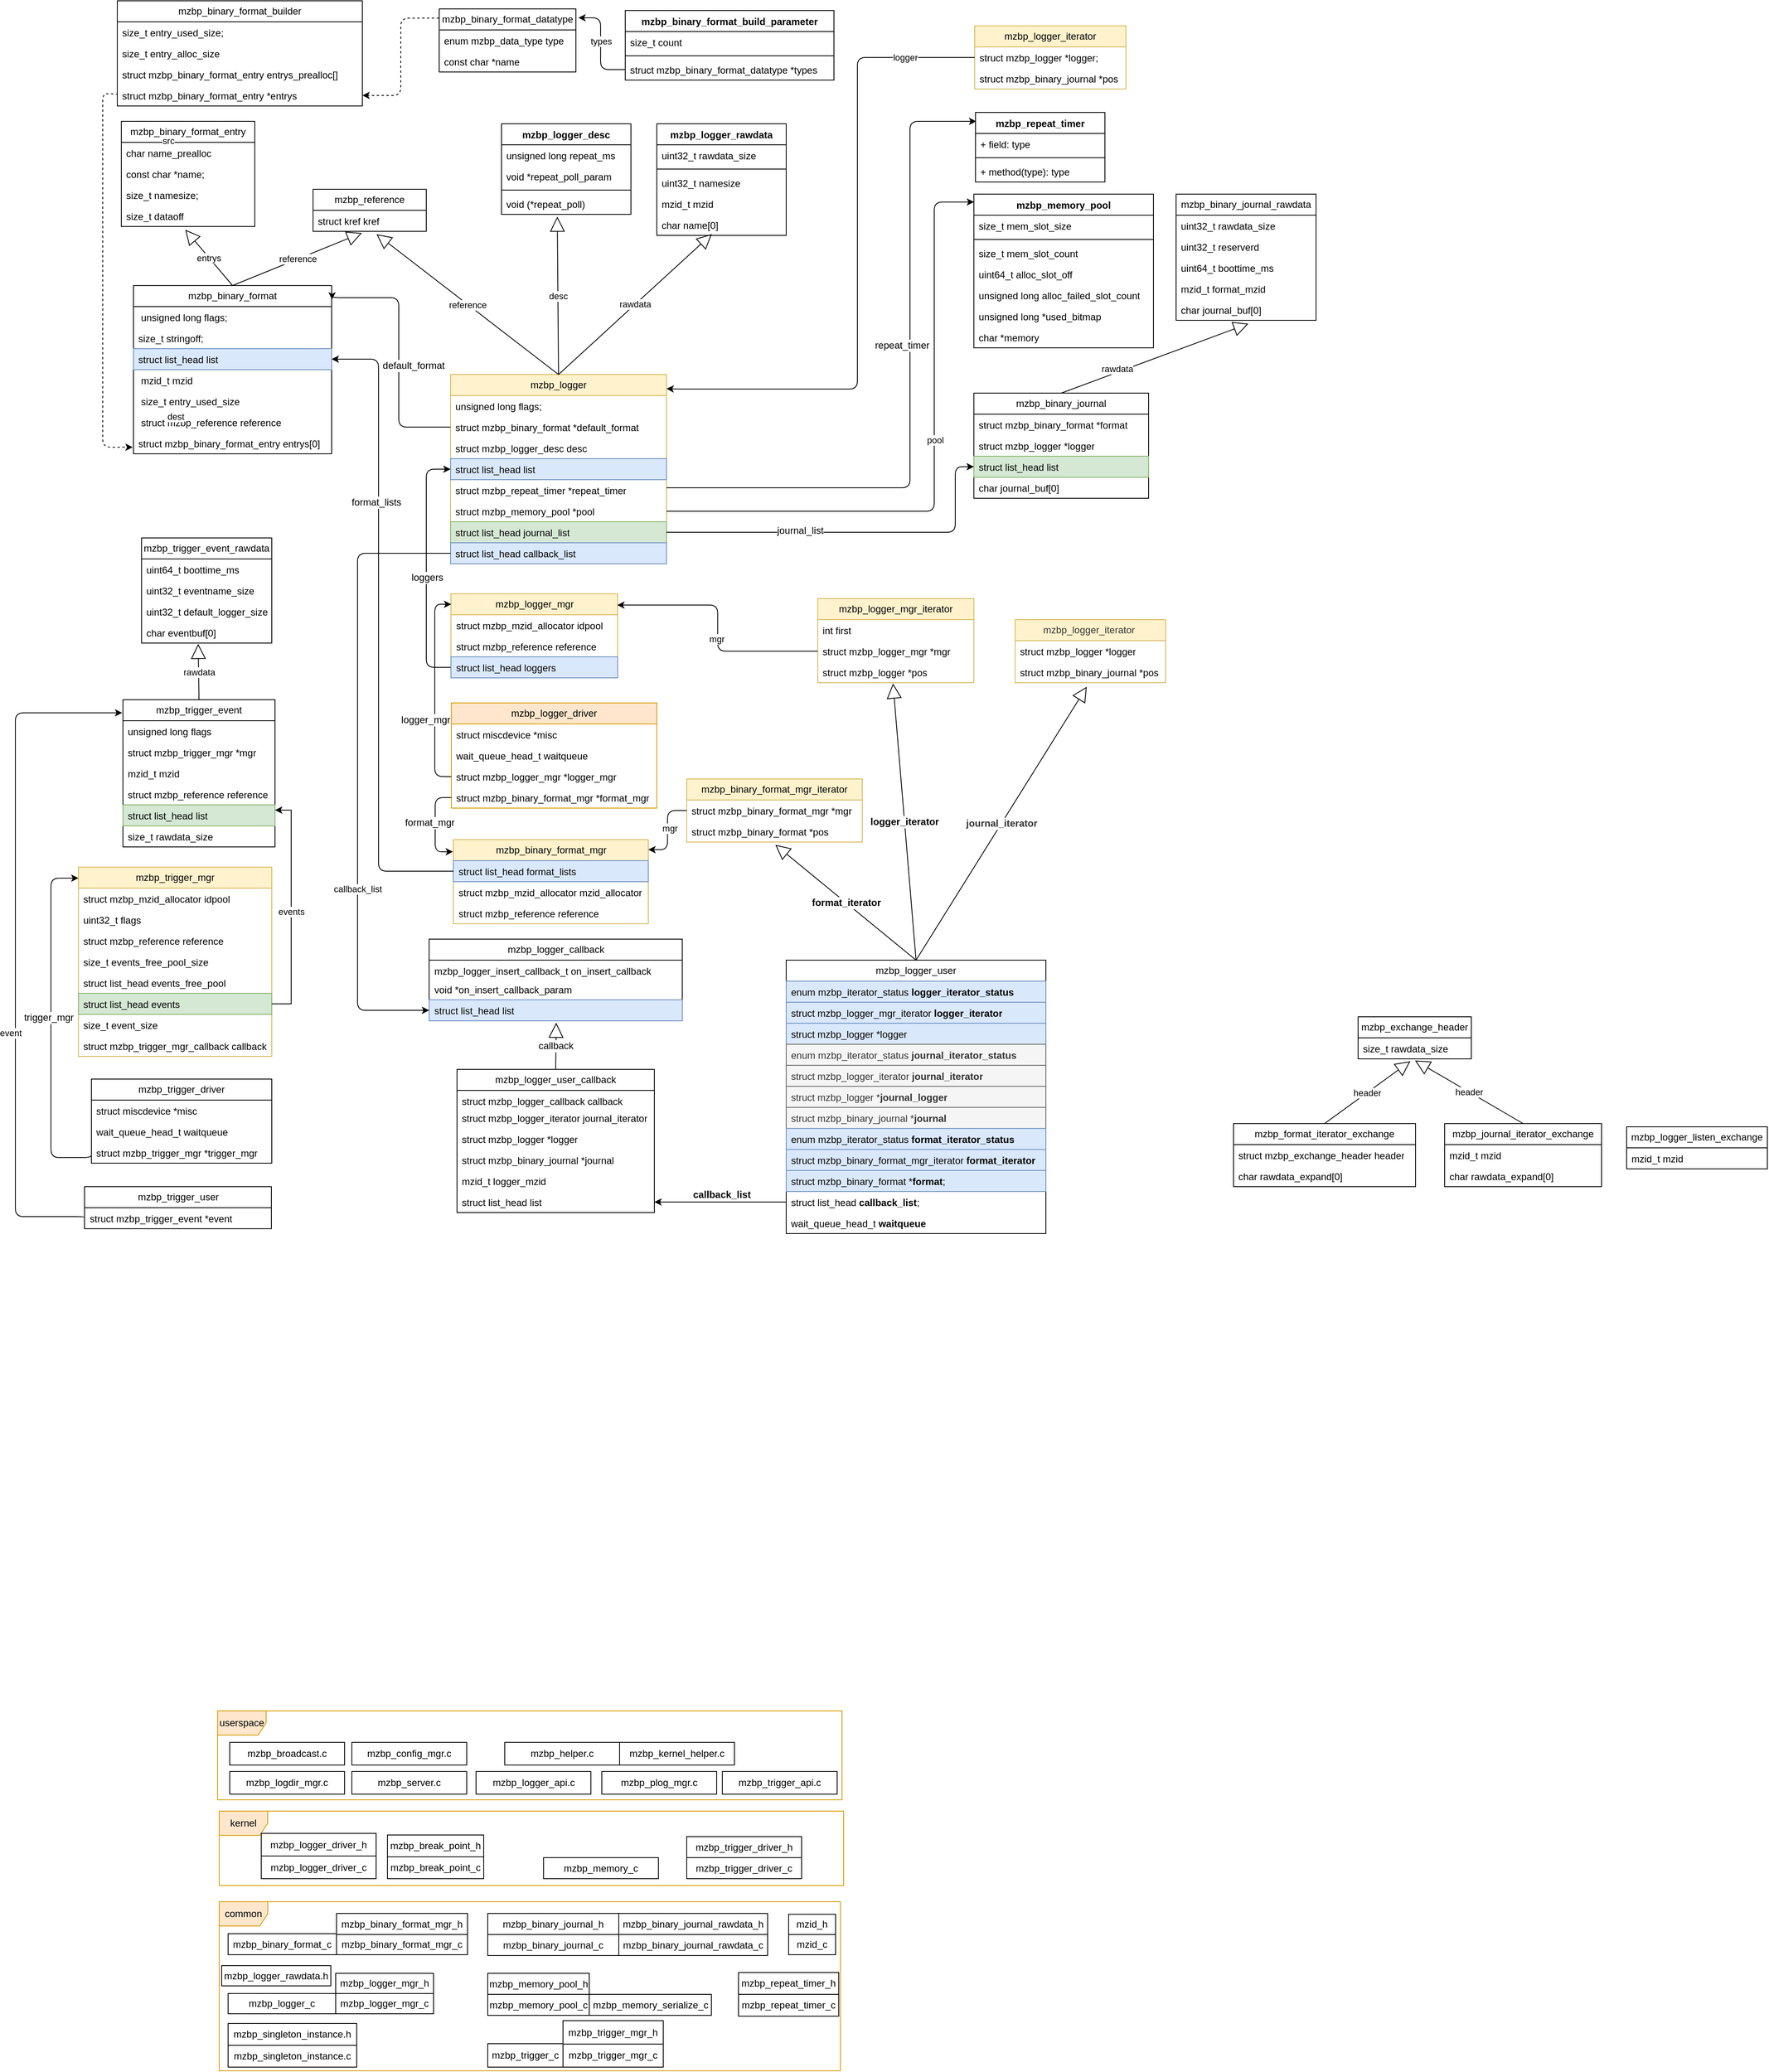 <mxfile version="24.3.1" type="github">
  <diagram name="第 1 页" id="g3Hd0jUkaO_XOJKfGeiR">
    <mxGraphModel dx="1875" dy="-729" grid="0" gridSize="10" guides="1" tooltips="1" connect="1" arrows="1" fold="1" page="0" pageScale="1" pageWidth="827" pageHeight="1169" math="0" shadow="0">
      <root>
        <mxCell id="0" />
        <mxCell id="1" parent="0" />
        <mxCell id="iTceiT4nKeH-VWD7ciHX-1" value="mzbp_reference" style="swimlane;fontStyle=0;childLayout=stackLayout;horizontal=1;startSize=26;fillColor=none;horizontalStack=0;resizeParent=1;resizeParentMax=0;resizeLast=0;collapsible=1;marginBottom=0;whiteSpace=wrap;html=1;" parent="1" vertex="1">
          <mxGeometry x="-66" y="1735" width="140" height="52" as="geometry" />
        </mxCell>
        <mxCell id="iTceiT4nKeH-VWD7ciHX-2" value="struct kref kref" style="text;strokeColor=none;fillColor=none;align=left;verticalAlign=top;spacingLeft=4;spacingRight=4;overflow=hidden;rotatable=0;points=[[0,0.5],[1,0.5]];portConstraint=eastwest;whiteSpace=wrap;html=1;" parent="iTceiT4nKeH-VWD7ciHX-1" vertex="1">
          <mxGeometry y="26" width="140" height="26" as="geometry" />
        </mxCell>
        <mxCell id="iTceiT4nKeH-VWD7ciHX-5" value="mzbp_binary_format" style="swimlane;fontStyle=0;childLayout=stackLayout;horizontal=1;startSize=26;fillColor=none;horizontalStack=0;resizeParent=1;resizeParentMax=0;resizeLast=0;collapsible=1;marginBottom=0;whiteSpace=wrap;html=1;" parent="1" vertex="1">
          <mxGeometry x="-288" y="1854" width="245" height="208" as="geometry" />
        </mxCell>
        <mxCell id="iTceiT4nKeH-VWD7ciHX-6" value="&amp;nbsp;unsigned long flags;" style="text;strokeColor=none;fillColor=none;align=left;verticalAlign=top;spacingLeft=4;spacingRight=4;overflow=hidden;rotatable=0;points=[[0,0.5],[1,0.5]];portConstraint=eastwest;whiteSpace=wrap;html=1;" parent="iTceiT4nKeH-VWD7ciHX-5" vertex="1">
          <mxGeometry y="26" width="245" height="26" as="geometry" />
        </mxCell>
        <mxCell id="0FKUfAftavoVTA-sGFL--50" value="size_t stringoff;" style="text;strokeColor=none;fillColor=none;align=left;verticalAlign=top;spacingLeft=4;spacingRight=4;overflow=hidden;rotatable=0;points=[[0,0.5],[1,0.5]];portConstraint=eastwest;whiteSpace=wrap;html=1;" parent="iTceiT4nKeH-VWD7ciHX-5" vertex="1">
          <mxGeometry y="52" width="245" height="26" as="geometry" />
        </mxCell>
        <mxCell id="v75U0_ZMaYML8cazPBvQ-14" value="struct list_head list" style="text;strokeColor=#6c8ebf;fillColor=#dae8fc;align=left;verticalAlign=top;spacingLeft=4;spacingRight=4;overflow=hidden;rotatable=0;points=[[0,0.5],[1,0.5]];portConstraint=eastwest;whiteSpace=wrap;html=1;" vertex="1" parent="iTceiT4nKeH-VWD7ciHX-5">
          <mxGeometry y="78" width="245" height="26" as="geometry" />
        </mxCell>
        <mxCell id="iTceiT4nKeH-VWD7ciHX-7" value="&amp;nbsp;mzid_t mzid" style="text;strokeColor=none;fillColor=none;align=left;verticalAlign=top;spacingLeft=4;spacingRight=4;overflow=hidden;rotatable=0;points=[[0,0.5],[1,0.5]];portConstraint=eastwest;whiteSpace=wrap;html=1;" parent="iTceiT4nKeH-VWD7ciHX-5" vertex="1">
          <mxGeometry y="104" width="245" height="26" as="geometry" />
        </mxCell>
        <mxCell id="0FKUfAftavoVTA-sGFL--49" value="&amp;nbsp;size_t entry_used_size" style="text;strokeColor=none;fillColor=none;align=left;verticalAlign=top;spacingLeft=4;spacingRight=4;overflow=hidden;rotatable=0;points=[[0,0.5],[1,0.5]];portConstraint=eastwest;whiteSpace=wrap;html=1;" parent="iTceiT4nKeH-VWD7ciHX-5" vertex="1">
          <mxGeometry y="130" width="245" height="26" as="geometry" />
        </mxCell>
        <mxCell id="0FKUfAftavoVTA-sGFL--17" value="&amp;nbsp;struct mzbp_reference reference" style="text;strokeColor=none;fillColor=none;align=left;verticalAlign=top;spacingLeft=4;spacingRight=4;overflow=hidden;rotatable=0;points=[[0,0.5],[1,0.5]];portConstraint=eastwest;whiteSpace=wrap;html=1;" parent="iTceiT4nKeH-VWD7ciHX-5" vertex="1">
          <mxGeometry y="156" width="245" height="26" as="geometry" />
        </mxCell>
        <mxCell id="iTceiT4nKeH-VWD7ciHX-8" value="struct mzbp_binary_format_entry entrys[0]" style="text;strokeColor=none;fillColor=none;align=left;verticalAlign=top;spacingLeft=4;spacingRight=4;overflow=hidden;rotatable=0;points=[[0,0.5],[1,0.5]];portConstraint=eastwest;whiteSpace=wrap;html=1;" parent="iTceiT4nKeH-VWD7ciHX-5" vertex="1">
          <mxGeometry y="182" width="245" height="26" as="geometry" />
        </mxCell>
        <mxCell id="iTceiT4nKeH-VWD7ciHX-9" value="reference" style="endArrow=block;endSize=16;endFill=0;html=1;rounded=0;exitX=0.5;exitY=0;exitDx=0;exitDy=0;entryX=0.431;entryY=1.077;entryDx=0;entryDy=0;entryPerimeter=0;" parent="1" source="iTceiT4nKeH-VWD7ciHX-5" target="iTceiT4nKeH-VWD7ciHX-2" edge="1">
          <mxGeometry width="160" relative="1" as="geometry">
            <mxPoint x="175" y="1607" as="sourcePoint" />
            <mxPoint x="-26.02" y="1791.012" as="targetPoint" />
          </mxGeometry>
        </mxCell>
        <mxCell id="iTceiT4nKeH-VWD7ciHX-10" value="mzbp_binary_format_entry" style="swimlane;fontStyle=0;childLayout=stackLayout;horizontal=1;startSize=26;fillColor=none;horizontalStack=0;resizeParent=1;resizeParentMax=0;resizeLast=0;collapsible=1;marginBottom=0;whiteSpace=wrap;html=1;" parent="1" vertex="1">
          <mxGeometry x="-303" y="1651" width="165" height="130" as="geometry" />
        </mxCell>
        <mxCell id="iTceiT4nKeH-VWD7ciHX-11" value="char name_prealloc" style="text;strokeColor=none;fillColor=none;align=left;verticalAlign=top;spacingLeft=4;spacingRight=4;overflow=hidden;rotatable=0;points=[[0,0.5],[1,0.5]];portConstraint=eastwest;whiteSpace=wrap;html=1;" parent="iTceiT4nKeH-VWD7ciHX-10" vertex="1">
          <mxGeometry y="26" width="165" height="26" as="geometry" />
        </mxCell>
        <mxCell id="iTceiT4nKeH-VWD7ciHX-12" value="const char *name;" style="text;strokeColor=none;fillColor=none;align=left;verticalAlign=top;spacingLeft=4;spacingRight=4;overflow=hidden;rotatable=0;points=[[0,0.5],[1,0.5]];portConstraint=eastwest;whiteSpace=wrap;html=1;" parent="iTceiT4nKeH-VWD7ciHX-10" vertex="1">
          <mxGeometry y="52" width="165" height="26" as="geometry" />
        </mxCell>
        <mxCell id="iTceiT4nKeH-VWD7ciHX-13" value="size_t namesize;" style="text;strokeColor=none;fillColor=none;align=left;verticalAlign=top;spacingLeft=4;spacingRight=4;overflow=hidden;rotatable=0;points=[[0,0.5],[1,0.5]];portConstraint=eastwest;whiteSpace=wrap;html=1;" parent="iTceiT4nKeH-VWD7ciHX-10" vertex="1">
          <mxGeometry y="78" width="165" height="26" as="geometry" />
        </mxCell>
        <mxCell id="iTceiT4nKeH-VWD7ciHX-14" value="size_t dataoff" style="text;strokeColor=none;fillColor=none;align=left;verticalAlign=top;spacingLeft=4;spacingRight=4;overflow=hidden;rotatable=0;points=[[0,0.5],[1,0.5]];portConstraint=eastwest;whiteSpace=wrap;html=1;" parent="iTceiT4nKeH-VWD7ciHX-10" vertex="1">
          <mxGeometry y="104" width="165" height="26" as="geometry" />
        </mxCell>
        <mxCell id="iTceiT4nKeH-VWD7ciHX-15" value="entrys" style="endArrow=block;endSize=16;endFill=0;html=1;rounded=0;exitX=0.5;exitY=0;exitDx=0;exitDy=0;entryX=0.479;entryY=1.154;entryDx=0;entryDy=0;entryPerimeter=0;" parent="1" source="iTceiT4nKeH-VWD7ciHX-5" target="iTceiT4nKeH-VWD7ciHX-14" edge="1">
          <mxGeometry width="160" relative="1" as="geometry">
            <mxPoint x="177" y="1826" as="sourcePoint" />
            <mxPoint x="337" y="1826" as="targetPoint" />
          </mxGeometry>
        </mxCell>
        <mxCell id="iTceiT4nKeH-VWD7ciHX-16" value="mzbp_logger" style="swimlane;fontStyle=0;childLayout=stackLayout;horizontal=1;startSize=26;fillColor=#fff2cc;horizontalStack=0;resizeParent=1;resizeParentMax=0;resizeLast=0;collapsible=1;marginBottom=0;whiteSpace=wrap;html=1;strokeColor=#d6b656;" parent="1" vertex="1">
          <mxGeometry x="104" y="1964" width="267" height="234" as="geometry" />
        </mxCell>
        <mxCell id="iTceiT4nKeH-VWD7ciHX-17" value="unsigned long flags;" style="text;strokeColor=none;fillColor=none;align=left;verticalAlign=top;spacingLeft=4;spacingRight=4;overflow=hidden;rotatable=0;points=[[0,0.5],[1,0.5]];portConstraint=eastwest;whiteSpace=wrap;html=1;" parent="iTceiT4nKeH-VWD7ciHX-16" vertex="1">
          <mxGeometry y="26" width="267" height="26" as="geometry" />
        </mxCell>
        <mxCell id="0FKUfAftavoVTA-sGFL--28" value="struct mzbp_binary_format *default_format" style="text;strokeColor=none;fillColor=none;align=left;verticalAlign=top;spacingLeft=4;spacingRight=4;overflow=hidden;rotatable=0;points=[[0,0.5],[1,0.5]];portConstraint=eastwest;whiteSpace=wrap;html=1;" parent="iTceiT4nKeH-VWD7ciHX-16" vertex="1">
          <mxGeometry y="52" width="267" height="26" as="geometry" />
        </mxCell>
        <mxCell id="0FKUfAftavoVTA-sGFL--27" value="struct mzbp_logger_desc desc" style="text;strokeColor=none;fillColor=none;align=left;verticalAlign=top;spacingLeft=4;spacingRight=4;overflow=hidden;rotatable=0;points=[[0,0.5],[1,0.5]];portConstraint=eastwest;whiteSpace=wrap;html=1;" parent="iTceiT4nKeH-VWD7ciHX-16" vertex="1">
          <mxGeometry y="78" width="267" height="26" as="geometry" />
        </mxCell>
        <mxCell id="iTceiT4nKeH-VWD7ciHX-18" value="struct list_head list" style="text;strokeColor=#6c8ebf;fillColor=#dae8fc;align=left;verticalAlign=top;spacingLeft=4;spacingRight=4;overflow=hidden;rotatable=0;points=[[0,0.5],[1,0.5]];portConstraint=eastwest;whiteSpace=wrap;html=1;" parent="iTceiT4nKeH-VWD7ciHX-16" vertex="1">
          <mxGeometry y="104" width="267" height="26" as="geometry" />
        </mxCell>
        <mxCell id="iTceiT4nKeH-VWD7ciHX-37" value="struct mzbp_repeat_timer *repeat_timer" style="text;strokeColor=none;fillColor=none;align=left;verticalAlign=top;spacingLeft=4;spacingRight=4;overflow=hidden;rotatable=0;points=[[0,0.5],[1,0.5]];portConstraint=eastwest;whiteSpace=wrap;html=1;" parent="iTceiT4nKeH-VWD7ciHX-16" vertex="1">
          <mxGeometry y="130" width="267" height="26" as="geometry" />
        </mxCell>
        <mxCell id="iTceiT4nKeH-VWD7ciHX-19" value="struct mzbp_memory_pool *pool" style="text;strokeColor=none;fillColor=none;align=left;verticalAlign=top;spacingLeft=4;spacingRight=4;overflow=hidden;rotatable=0;points=[[0,0.5],[1,0.5]];portConstraint=eastwest;whiteSpace=wrap;html=1;" parent="iTceiT4nKeH-VWD7ciHX-16" vertex="1">
          <mxGeometry y="156" width="267" height="26" as="geometry" />
        </mxCell>
        <mxCell id="2hhD5rwbu-yavu2AxfHl-5" value="struct list_head journal_list" style="text;strokeColor=#82b366;fillColor=#d5e8d4;align=left;verticalAlign=top;spacingLeft=4;spacingRight=4;overflow=hidden;rotatable=0;points=[[0,0.5],[1,0.5]];portConstraint=eastwest;whiteSpace=wrap;html=1;" parent="iTceiT4nKeH-VWD7ciHX-16" vertex="1">
          <mxGeometry y="182" width="267" height="26" as="geometry" />
        </mxCell>
        <mxCell id="2hhD5rwbu-yavu2AxfHl-1" value="struct list_head callback_list" style="text;strokeColor=#6c8ebf;fillColor=#dae8fc;align=left;verticalAlign=top;spacingLeft=4;spacingRight=4;overflow=hidden;rotatable=0;points=[[0,0.5],[1,0.5]];portConstraint=eastwest;whiteSpace=wrap;html=1;" parent="iTceiT4nKeH-VWD7ciHX-16" vertex="1">
          <mxGeometry y="208" width="267" height="26" as="geometry" />
        </mxCell>
        <mxCell id="iTceiT4nKeH-VWD7ciHX-20" value="mzbp_logger_desc" style="swimlane;fontStyle=1;align=center;verticalAlign=top;childLayout=stackLayout;horizontal=1;startSize=26;horizontalStack=0;resizeParent=1;resizeParentMax=0;resizeLast=0;collapsible=1;marginBottom=0;whiteSpace=wrap;html=1;" parent="1" vertex="1">
          <mxGeometry x="167" y="1654" width="160" height="112" as="geometry" />
        </mxCell>
        <mxCell id="iTceiT4nKeH-VWD7ciHX-21" value="unsigned long repeat_ms" style="text;strokeColor=none;fillColor=none;align=left;verticalAlign=top;spacingLeft=4;spacingRight=4;overflow=hidden;rotatable=0;points=[[0,0.5],[1,0.5]];portConstraint=eastwest;whiteSpace=wrap;html=1;" parent="iTceiT4nKeH-VWD7ciHX-20" vertex="1">
          <mxGeometry y="26" width="160" height="26" as="geometry" />
        </mxCell>
        <mxCell id="iTceiT4nKeH-VWD7ciHX-47" value="void *repeat_poll_param" style="text;strokeColor=none;fillColor=none;align=left;verticalAlign=top;spacingLeft=4;spacingRight=4;overflow=hidden;rotatable=0;points=[[0,0.5],[1,0.5]];portConstraint=eastwest;whiteSpace=wrap;html=1;" parent="iTceiT4nKeH-VWD7ciHX-20" vertex="1">
          <mxGeometry y="52" width="160" height="26" as="geometry" />
        </mxCell>
        <mxCell id="iTceiT4nKeH-VWD7ciHX-22" value="" style="line;strokeWidth=1;fillColor=none;align=left;verticalAlign=middle;spacingTop=-1;spacingLeft=3;spacingRight=3;rotatable=0;labelPosition=right;points=[];portConstraint=eastwest;strokeColor=inherit;" parent="iTceiT4nKeH-VWD7ciHX-20" vertex="1">
          <mxGeometry y="78" width="160" height="8" as="geometry" />
        </mxCell>
        <mxCell id="iTceiT4nKeH-VWD7ciHX-23" value="void (*repeat_poll)" style="text;strokeColor=none;fillColor=none;align=left;verticalAlign=top;spacingLeft=4;spacingRight=4;overflow=hidden;rotatable=0;points=[[0,0.5],[1,0.5]];portConstraint=eastwest;whiteSpace=wrap;html=1;" parent="iTceiT4nKeH-VWD7ciHX-20" vertex="1">
          <mxGeometry y="86" width="160" height="26" as="geometry" />
        </mxCell>
        <mxCell id="iTceiT4nKeH-VWD7ciHX-24" style="edgeStyle=orthogonalEdgeStyle;rounded=1;orthogonalLoop=1;jettySize=auto;html=1;curved=0;exitX=0;exitY=0.5;exitDx=0;exitDy=0;entryX=1.002;entryY=0.083;entryDx=0;entryDy=0;entryPerimeter=0;" parent="1" source="0FKUfAftavoVTA-sGFL--28" target="iTceiT4nKeH-VWD7ciHX-5" edge="1">
          <mxGeometry relative="1" as="geometry">
            <mxPoint x="-3" y="1897" as="targetPoint" />
            <Array as="points">
              <mxPoint x="40" y="2029" />
              <mxPoint x="40" y="1869" />
            </Array>
          </mxGeometry>
        </mxCell>
        <mxCell id="iTceiT4nKeH-VWD7ciHX-25" value="&lt;span style=&quot;font-size: 12px; text-align: left; text-wrap: wrap;&quot;&gt;default_format&lt;/span&gt;" style="edgeLabel;html=1;align=center;verticalAlign=middle;resizable=0;points=[];" parent="iTceiT4nKeH-VWD7ciHX-24" vertex="1" connectable="0">
          <mxGeometry x="-0.109" relative="1" as="geometry">
            <mxPoint x="18" y="-3" as="offset" />
          </mxGeometry>
        </mxCell>
        <mxCell id="iTceiT4nKeH-VWD7ciHX-26" value="desc" style="endArrow=block;endSize=16;endFill=0;html=1;rounded=0;exitX=0.5;exitY=0;exitDx=0;exitDy=0;entryX=0.431;entryY=1.109;entryDx=0;entryDy=0;entryPerimeter=0;" parent="1" source="iTceiT4nKeH-VWD7ciHX-16" target="iTceiT4nKeH-VWD7ciHX-23" edge="1">
          <mxGeometry width="160" relative="1" as="geometry">
            <mxPoint x="604" y="1961" as="sourcePoint" />
            <mxPoint x="288" y="1676" as="targetPoint" />
          </mxGeometry>
        </mxCell>
        <mxCell id="iTceiT4nKeH-VWD7ciHX-27" value="mzbp_repeat_timer" style="swimlane;fontStyle=1;align=center;verticalAlign=top;childLayout=stackLayout;horizontal=1;startSize=26;horizontalStack=0;resizeParent=1;resizeParentMax=0;resizeLast=0;collapsible=1;marginBottom=0;whiteSpace=wrap;html=1;" parent="1" vertex="1">
          <mxGeometry x="753" y="1640" width="160" height="86" as="geometry" />
        </mxCell>
        <mxCell id="iTceiT4nKeH-VWD7ciHX-28" value="+ field: type" style="text;strokeColor=none;fillColor=none;align=left;verticalAlign=top;spacingLeft=4;spacingRight=4;overflow=hidden;rotatable=0;points=[[0,0.5],[1,0.5]];portConstraint=eastwest;whiteSpace=wrap;html=1;" parent="iTceiT4nKeH-VWD7ciHX-27" vertex="1">
          <mxGeometry y="26" width="160" height="26" as="geometry" />
        </mxCell>
        <mxCell id="iTceiT4nKeH-VWD7ciHX-29" value="" style="line;strokeWidth=1;fillColor=none;align=left;verticalAlign=middle;spacingTop=-1;spacingLeft=3;spacingRight=3;rotatable=0;labelPosition=right;points=[];portConstraint=eastwest;strokeColor=inherit;" parent="iTceiT4nKeH-VWD7ciHX-27" vertex="1">
          <mxGeometry y="52" width="160" height="8" as="geometry" />
        </mxCell>
        <mxCell id="iTceiT4nKeH-VWD7ciHX-30" value="+ method(type): type" style="text;strokeColor=none;fillColor=none;align=left;verticalAlign=top;spacingLeft=4;spacingRight=4;overflow=hidden;rotatable=0;points=[[0,0.5],[1,0.5]];portConstraint=eastwest;whiteSpace=wrap;html=1;" parent="iTceiT4nKeH-VWD7ciHX-27" vertex="1">
          <mxGeometry y="60" width="160" height="26" as="geometry" />
        </mxCell>
        <mxCell id="iTceiT4nKeH-VWD7ciHX-31" style="edgeStyle=orthogonalEdgeStyle;rounded=1;orthogonalLoop=1;jettySize=auto;html=1;entryX=0.006;entryY=0.128;entryDx=0;entryDy=0;entryPerimeter=0;curved=0;" parent="1" target="iTceiT4nKeH-VWD7ciHX-27" edge="1">
          <mxGeometry relative="1" as="geometry">
            <Array as="points">
              <mxPoint x="672" y="2104" />
              <mxPoint x="672" y="1651" />
            </Array>
            <mxPoint x="371" y="2104" as="sourcePoint" />
          </mxGeometry>
        </mxCell>
        <mxCell id="iTceiT4nKeH-VWD7ciHX-32" value="&lt;span style=&quot;font-size: 12px; text-align: left; text-wrap: wrap;&quot;&gt;repeat_timer&lt;/span&gt;" style="edgeLabel;html=1;align=center;verticalAlign=middle;resizable=0;points=[];" parent="iTceiT4nKeH-VWD7ciHX-31" vertex="1" connectable="0">
          <mxGeometry x="0.137" y="1" relative="1" as="geometry">
            <mxPoint x="-9" y="-2" as="offset" />
          </mxGeometry>
        </mxCell>
        <mxCell id="iTceiT4nKeH-VWD7ciHX-33" value="mzbp_memory_pool" style="swimlane;fontStyle=1;align=center;verticalAlign=top;childLayout=stackLayout;horizontal=1;startSize=26;horizontalStack=0;resizeParent=1;resizeParentMax=0;resizeLast=0;collapsible=1;marginBottom=0;whiteSpace=wrap;html=1;" parent="1" vertex="1">
          <mxGeometry x="751" y="1741" width="222" height="190" as="geometry" />
        </mxCell>
        <mxCell id="iTceiT4nKeH-VWD7ciHX-34" value="size_t mem_slot_size" style="text;strokeColor=none;fillColor=none;align=left;verticalAlign=top;spacingLeft=4;spacingRight=4;overflow=hidden;rotatable=0;points=[[0,0.5],[1,0.5]];portConstraint=eastwest;whiteSpace=wrap;html=1;" parent="iTceiT4nKeH-VWD7ciHX-33" vertex="1">
          <mxGeometry y="26" width="222" height="26" as="geometry" />
        </mxCell>
        <mxCell id="iTceiT4nKeH-VWD7ciHX-35" value="" style="line;strokeWidth=1;fillColor=none;align=left;verticalAlign=middle;spacingTop=-1;spacingLeft=3;spacingRight=3;rotatable=0;labelPosition=right;points=[];portConstraint=eastwest;strokeColor=inherit;" parent="iTceiT4nKeH-VWD7ciHX-33" vertex="1">
          <mxGeometry y="52" width="222" height="8" as="geometry" />
        </mxCell>
        <mxCell id="iTceiT4nKeH-VWD7ciHX-36" value="size_t mem_slot_count" style="text;strokeColor=none;fillColor=none;align=left;verticalAlign=top;spacingLeft=4;spacingRight=4;overflow=hidden;rotatable=0;points=[[0,0.5],[1,0.5]];portConstraint=eastwest;whiteSpace=wrap;html=1;" parent="iTceiT4nKeH-VWD7ciHX-33" vertex="1">
          <mxGeometry y="60" width="222" height="26" as="geometry" />
        </mxCell>
        <mxCell id="0FKUfAftavoVTA-sGFL--19" value="uint64_t alloc_slot_off" style="text;strokeColor=none;fillColor=none;align=left;verticalAlign=top;spacingLeft=4;spacingRight=4;overflow=hidden;rotatable=0;points=[[0,0.5],[1,0.5]];portConstraint=eastwest;whiteSpace=wrap;html=1;" parent="iTceiT4nKeH-VWD7ciHX-33" vertex="1">
          <mxGeometry y="86" width="222" height="26" as="geometry" />
        </mxCell>
        <mxCell id="0FKUfAftavoVTA-sGFL--20" value="unsigned long alloc_failed_slot_count" style="text;strokeColor=none;fillColor=none;align=left;verticalAlign=top;spacingLeft=4;spacingRight=4;overflow=hidden;rotatable=0;points=[[0,0.5],[1,0.5]];portConstraint=eastwest;whiteSpace=wrap;html=1;" parent="iTceiT4nKeH-VWD7ciHX-33" vertex="1">
          <mxGeometry y="112" width="222" height="26" as="geometry" />
        </mxCell>
        <mxCell id="0FKUfAftavoVTA-sGFL--21" value="unsigned long *used_bitmap" style="text;strokeColor=none;fillColor=none;align=left;verticalAlign=top;spacingLeft=4;spacingRight=4;overflow=hidden;rotatable=0;points=[[0,0.5],[1,0.5]];portConstraint=eastwest;whiteSpace=wrap;html=1;" parent="iTceiT4nKeH-VWD7ciHX-33" vertex="1">
          <mxGeometry y="138" width="222" height="26" as="geometry" />
        </mxCell>
        <mxCell id="0FKUfAftavoVTA-sGFL--22" value="char *memory" style="text;strokeColor=none;fillColor=none;align=left;verticalAlign=top;spacingLeft=4;spacingRight=4;overflow=hidden;rotatable=0;points=[[0,0.5],[1,0.5]];portConstraint=eastwest;whiteSpace=wrap;html=1;" parent="iTceiT4nKeH-VWD7ciHX-33" vertex="1">
          <mxGeometry y="164" width="222" height="26" as="geometry" />
        </mxCell>
        <mxCell id="iTceiT4nKeH-VWD7ciHX-38" style="edgeStyle=orthogonalEdgeStyle;rounded=1;orthogonalLoop=1;jettySize=auto;html=1;curved=0;entryX=0.001;entryY=0.051;entryDx=0;entryDy=0;entryPerimeter=0;exitX=1;exitY=0.5;exitDx=0;exitDy=0;" parent="1" source="iTceiT4nKeH-VWD7ciHX-19" target="iTceiT4nKeH-VWD7ciHX-33" edge="1">
          <mxGeometry relative="1" as="geometry">
            <Array as="points">
              <mxPoint x="702" y="2133" />
              <mxPoint x="702" y="1751" />
            </Array>
            <mxPoint x="473" y="1871" as="sourcePoint" />
            <mxPoint x="709.11" y="1833.63" as="targetPoint" />
          </mxGeometry>
        </mxCell>
        <mxCell id="iTceiT4nKeH-VWD7ciHX-39" value="pool" style="edgeLabel;html=1;align=center;verticalAlign=middle;resizable=0;points=[];" parent="iTceiT4nKeH-VWD7ciHX-38" vertex="1" connectable="0">
          <mxGeometry x="0.1" y="-1" relative="1" as="geometry">
            <mxPoint as="offset" />
          </mxGeometry>
        </mxCell>
        <mxCell id="iTceiT4nKeH-VWD7ciHX-40" value="mzbp_logger_rawdata" style="swimlane;fontStyle=1;align=center;verticalAlign=top;childLayout=stackLayout;horizontal=1;startSize=26;horizontalStack=0;resizeParent=1;resizeParentMax=0;resizeLast=0;collapsible=1;marginBottom=0;whiteSpace=wrap;html=1;" parent="1" vertex="1">
          <mxGeometry x="359" y="1654" width="160" height="138" as="geometry" />
        </mxCell>
        <mxCell id="iTceiT4nKeH-VWD7ciHX-41" value="uint32_t rawdata_size" style="text;strokeColor=none;fillColor=none;align=left;verticalAlign=top;spacingLeft=4;spacingRight=4;overflow=hidden;rotatable=0;points=[[0,0.5],[1,0.5]];portConstraint=eastwest;whiteSpace=wrap;html=1;" parent="iTceiT4nKeH-VWD7ciHX-40" vertex="1">
          <mxGeometry y="26" width="160" height="26" as="geometry" />
        </mxCell>
        <mxCell id="iTceiT4nKeH-VWD7ciHX-42" value="" style="line;strokeWidth=1;fillColor=none;align=left;verticalAlign=middle;spacingTop=-1;spacingLeft=3;spacingRight=3;rotatable=0;labelPosition=right;points=[];portConstraint=eastwest;strokeColor=inherit;" parent="iTceiT4nKeH-VWD7ciHX-40" vertex="1">
          <mxGeometry y="52" width="160" height="8" as="geometry" />
        </mxCell>
        <mxCell id="iTceiT4nKeH-VWD7ciHX-43" value="uint32_t namesize" style="text;strokeColor=none;fillColor=none;align=left;verticalAlign=top;spacingLeft=4;spacingRight=4;overflow=hidden;rotatable=0;points=[[0,0.5],[1,0.5]];portConstraint=eastwest;whiteSpace=wrap;html=1;" parent="iTceiT4nKeH-VWD7ciHX-40" vertex="1">
          <mxGeometry y="60" width="160" height="26" as="geometry" />
        </mxCell>
        <mxCell id="0FKUfAftavoVTA-sGFL--25" value="mzid_t mzid" style="text;strokeColor=none;fillColor=none;align=left;verticalAlign=top;spacingLeft=4;spacingRight=4;overflow=hidden;rotatable=0;points=[[0,0.5],[1,0.5]];portConstraint=eastwest;whiteSpace=wrap;html=1;" parent="iTceiT4nKeH-VWD7ciHX-40" vertex="1">
          <mxGeometry y="86" width="160" height="26" as="geometry" />
        </mxCell>
        <mxCell id="0FKUfAftavoVTA-sGFL--26" value="char name[0]" style="text;strokeColor=none;fillColor=none;align=left;verticalAlign=top;spacingLeft=4;spacingRight=4;overflow=hidden;rotatable=0;points=[[0,0.5],[1,0.5]];portConstraint=eastwest;whiteSpace=wrap;html=1;" parent="iTceiT4nKeH-VWD7ciHX-40" vertex="1">
          <mxGeometry y="112" width="160" height="26" as="geometry" />
        </mxCell>
        <mxCell id="iTceiT4nKeH-VWD7ciHX-44" value="rawdata" style="endArrow=block;endSize=16;endFill=0;html=1;rounded=0;exitX=0.5;exitY=0;exitDx=0;exitDy=0;entryX=0.425;entryY=0.937;entryDx=0;entryDy=0;entryPerimeter=0;" parent="1" source="iTceiT4nKeH-VWD7ciHX-16" target="0FKUfAftavoVTA-sGFL--26" edge="1">
          <mxGeometry width="160" relative="1" as="geometry">
            <mxPoint x="632" y="1957" as="sourcePoint" />
            <mxPoint x="792" y="1957" as="targetPoint" />
          </mxGeometry>
        </mxCell>
        <mxCell id="iTceiT4nKeH-VWD7ciHX-45" value="reference" style="endArrow=block;endSize=16;endFill=0;html=1;rounded=0;exitX=0.5;exitY=0;exitDx=0;exitDy=0;entryX=0.561;entryY=1.136;entryDx=0;entryDy=0;entryPerimeter=0;" parent="1" source="iTceiT4nKeH-VWD7ciHX-16" target="iTceiT4nKeH-VWD7ciHX-2" edge="1">
          <mxGeometry x="-0.003" width="160" relative="1" as="geometry">
            <mxPoint x="292" y="1965" as="sourcePoint" />
            <mxPoint x="452" y="1965" as="targetPoint" />
            <mxPoint as="offset" />
          </mxGeometry>
        </mxCell>
        <mxCell id="iTceiT4nKeH-VWD7ciHX-68" value="mzbp_binary_format_build_parameter" style="swimlane;fontStyle=1;align=center;verticalAlign=top;childLayout=stackLayout;horizontal=1;startSize=26;horizontalStack=0;resizeParent=1;resizeParentMax=0;resizeLast=0;collapsible=1;marginBottom=0;whiteSpace=wrap;html=1;" parent="1" vertex="1">
          <mxGeometry x="320" y="1514" width="258" height="86" as="geometry" />
        </mxCell>
        <mxCell id="iTceiT4nKeH-VWD7ciHX-69" value="size_t count" style="text;strokeColor=none;fillColor=none;align=left;verticalAlign=top;spacingLeft=4;spacingRight=4;overflow=hidden;rotatable=0;points=[[0,0.5],[1,0.5]];portConstraint=eastwest;whiteSpace=wrap;html=1;" parent="iTceiT4nKeH-VWD7ciHX-68" vertex="1">
          <mxGeometry y="26" width="258" height="26" as="geometry" />
        </mxCell>
        <mxCell id="iTceiT4nKeH-VWD7ciHX-70" value="" style="line;strokeWidth=1;fillColor=none;align=left;verticalAlign=middle;spacingTop=-1;spacingLeft=3;spacingRight=3;rotatable=0;labelPosition=right;points=[];portConstraint=eastwest;strokeColor=inherit;" parent="iTceiT4nKeH-VWD7ciHX-68" vertex="1">
          <mxGeometry y="52" width="258" height="8" as="geometry" />
        </mxCell>
        <mxCell id="iTceiT4nKeH-VWD7ciHX-71" value="struct mzbp_binary_format_datatype *types" style="text;strokeColor=none;fillColor=none;align=left;verticalAlign=top;spacingLeft=4;spacingRight=4;overflow=hidden;rotatable=0;points=[[0,0.5],[1,0.5]];portConstraint=eastwest;whiteSpace=wrap;html=1;" parent="iTceiT4nKeH-VWD7ciHX-68" vertex="1">
          <mxGeometry y="60" width="258" height="26" as="geometry" />
        </mxCell>
        <mxCell id="0FKUfAftavoVTA-sGFL--16" style="edgeStyle=orthogonalEdgeStyle;rounded=1;orthogonalLoop=1;jettySize=auto;html=1;entryX=1;entryY=0.5;entryDx=0;entryDy=0;exitX=-0.001;exitY=0.146;exitDx=0;exitDy=0;exitPerimeter=0;curved=0;dashed=1;" parent="1" source="iTceiT4nKeH-VWD7ciHX-82" target="0FKUfAftavoVTA-sGFL--10" edge="1">
          <mxGeometry relative="1" as="geometry" />
        </mxCell>
        <mxCell id="iTceiT4nKeH-VWD7ciHX-82" value="mzbp_binary_format_datatype" style="swimlane;fontStyle=0;childLayout=stackLayout;horizontal=1;startSize=26;fillColor=none;horizontalStack=0;resizeParent=1;resizeParentMax=0;resizeLast=0;collapsible=1;marginBottom=0;whiteSpace=wrap;html=1;" parent="1" vertex="1">
          <mxGeometry x="90" y="1512" width="169" height="78" as="geometry" />
        </mxCell>
        <mxCell id="iTceiT4nKeH-VWD7ciHX-83" value="enum mzbp_data_type type" style="text;strokeColor=none;fillColor=none;align=left;verticalAlign=top;spacingLeft=4;spacingRight=4;overflow=hidden;rotatable=0;points=[[0,0.5],[1,0.5]];portConstraint=eastwest;whiteSpace=wrap;html=1;" parent="iTceiT4nKeH-VWD7ciHX-82" vertex="1">
          <mxGeometry y="26" width="169" height="26" as="geometry" />
        </mxCell>
        <mxCell id="iTceiT4nKeH-VWD7ciHX-84" value="const char *name" style="text;strokeColor=none;fillColor=none;align=left;verticalAlign=top;spacingLeft=4;spacingRight=4;overflow=hidden;rotatable=0;points=[[0,0.5],[1,0.5]];portConstraint=eastwest;whiteSpace=wrap;html=1;" parent="iTceiT4nKeH-VWD7ciHX-82" vertex="1">
          <mxGeometry y="52" width="169" height="26" as="geometry" />
        </mxCell>
        <mxCell id="iTceiT4nKeH-VWD7ciHX-91" style="edgeStyle=orthogonalEdgeStyle;rounded=1;orthogonalLoop=1;jettySize=auto;html=1;entryX=1.018;entryY=0.141;entryDx=0;entryDy=0;entryPerimeter=0;curved=0;" parent="1" source="iTceiT4nKeH-VWD7ciHX-71" target="iTceiT4nKeH-VWD7ciHX-82" edge="1">
          <mxGeometry relative="1" as="geometry" />
        </mxCell>
        <mxCell id="iTceiT4nKeH-VWD7ciHX-92" value="types" style="edgeLabel;html=1;align=center;verticalAlign=middle;resizable=0;points=[];" parent="iTceiT4nKeH-VWD7ciHX-91" vertex="1" connectable="0">
          <mxGeometry x="0.096" y="1" relative="1" as="geometry">
            <mxPoint x="1" y="1" as="offset" />
          </mxGeometry>
        </mxCell>
        <mxCell id="iTceiT4nKeH-VWD7ciHX-109" value="mzbp_binary_format_builder" style="swimlane;fontStyle=0;childLayout=stackLayout;horizontal=1;startSize=26;fillColor=none;horizontalStack=0;resizeParent=1;resizeParentMax=0;resizeLast=0;collapsible=1;marginBottom=0;whiteSpace=wrap;html=1;" parent="1" vertex="1">
          <mxGeometry x="-308" y="1502" width="303" height="130" as="geometry" />
        </mxCell>
        <mxCell id="iTceiT4nKeH-VWD7ciHX-118" value="size_t entry_used_size;" style="text;strokeColor=none;fillColor=none;align=left;verticalAlign=top;spacingLeft=4;spacingRight=4;overflow=hidden;rotatable=0;points=[[0,0.5],[1,0.5]];portConstraint=eastwest;whiteSpace=wrap;html=1;" parent="iTceiT4nKeH-VWD7ciHX-109" vertex="1">
          <mxGeometry y="26" width="303" height="26" as="geometry" />
        </mxCell>
        <mxCell id="iTceiT4nKeH-VWD7ciHX-112" value="size_t entry_alloc_size" style="text;strokeColor=none;fillColor=none;align=left;verticalAlign=top;spacingLeft=4;spacingRight=4;overflow=hidden;rotatable=0;points=[[0,0.5],[1,0.5]];portConstraint=eastwest;whiteSpace=wrap;html=1;" parent="iTceiT4nKeH-VWD7ciHX-109" vertex="1">
          <mxGeometry y="52" width="303" height="26" as="geometry" />
        </mxCell>
        <mxCell id="0FKUfAftavoVTA-sGFL--9" value="struct mzbp_binary_format_entry entrys_prealloc[]" style="text;strokeColor=none;fillColor=none;align=left;verticalAlign=top;spacingLeft=4;spacingRight=4;overflow=hidden;rotatable=0;points=[[0,0.5],[1,0.5]];portConstraint=eastwest;whiteSpace=wrap;html=1;" parent="iTceiT4nKeH-VWD7ciHX-109" vertex="1">
          <mxGeometry y="78" width="303" height="26" as="geometry" />
        </mxCell>
        <mxCell id="0FKUfAftavoVTA-sGFL--10" value="struct mzbp_binary_format_entry *entrys" style="text;strokeColor=none;fillColor=none;align=left;verticalAlign=top;spacingLeft=4;spacingRight=4;overflow=hidden;rotatable=0;points=[[0,0.5],[1,0.5]];portConstraint=eastwest;whiteSpace=wrap;html=1;" parent="iTceiT4nKeH-VWD7ciHX-109" vertex="1">
          <mxGeometry y="104" width="303" height="26" as="geometry" />
        </mxCell>
        <mxCell id="0FKUfAftavoVTA-sGFL--12" style="edgeStyle=orthogonalEdgeStyle;rounded=1;orthogonalLoop=1;jettySize=auto;html=1;entryX=-0.004;entryY=0.689;entryDx=0;entryDy=0;curved=0;dashed=1;exitX=0;exitY=0.5;exitDx=0;exitDy=0;entryPerimeter=0;" parent="1" source="0FKUfAftavoVTA-sGFL--10" target="iTceiT4nKeH-VWD7ciHX-8" edge="1">
          <mxGeometry relative="1" as="geometry">
            <mxPoint x="-190" y="1990.97" as="targetPoint" />
            <Array as="points">
              <mxPoint x="-308" y="1617" />
              <mxPoint x="-326" y="1617" />
              <mxPoint x="-326" y="2054" />
            </Array>
            <mxPoint x="-321" y="1600.97" as="sourcePoint" />
          </mxGeometry>
        </mxCell>
        <mxCell id="0FKUfAftavoVTA-sGFL--13" value="dest" style="edgeLabel;html=1;align=center;verticalAlign=middle;resizable=0;points=[];" parent="0FKUfAftavoVTA-sGFL--12" vertex="1" connectable="0">
          <mxGeometry x="0.701" y="-2" relative="1" as="geometry">
            <mxPoint x="92" y="-1" as="offset" />
          </mxGeometry>
        </mxCell>
        <mxCell id="0FKUfAftavoVTA-sGFL--14" value="src" style="edgeLabel;html=1;align=center;verticalAlign=middle;resizable=0;points=[];" parent="0FKUfAftavoVTA-sGFL--12" vertex="1" connectable="0">
          <mxGeometry x="-0.652" relative="1" as="geometry">
            <mxPoint x="81" y="-8" as="offset" />
          </mxGeometry>
        </mxCell>
        <mxCell id="0FKUfAftavoVTA-sGFL--30" value="mzbp_logger_iterator" style="swimlane;fontStyle=0;childLayout=stackLayout;horizontal=1;startSize=26;fillColor=#fff2cc;horizontalStack=0;resizeParent=1;resizeParentMax=0;resizeLast=0;collapsible=1;marginBottom=0;whiteSpace=wrap;html=1;strokeColor=#d6b656;" parent="1" vertex="1">
          <mxGeometry x="752" y="1533" width="187" height="78" as="geometry" />
        </mxCell>
        <mxCell id="0FKUfAftavoVTA-sGFL--31" value="struct mzbp_logger *logger;" style="text;strokeColor=none;fillColor=none;align=left;verticalAlign=top;spacingLeft=4;spacingRight=4;overflow=hidden;rotatable=0;points=[[0,0.5],[1,0.5]];portConstraint=eastwest;whiteSpace=wrap;html=1;" parent="0FKUfAftavoVTA-sGFL--30" vertex="1">
          <mxGeometry y="26" width="187" height="26" as="geometry" />
        </mxCell>
        <mxCell id="0FKUfAftavoVTA-sGFL--32" value="struct mzbp_binary_journal *pos" style="text;strokeColor=none;fillColor=none;align=left;verticalAlign=top;spacingLeft=4;spacingRight=4;overflow=hidden;rotatable=0;points=[[0,0.5],[1,0.5]];portConstraint=eastwest;whiteSpace=wrap;html=1;" parent="0FKUfAftavoVTA-sGFL--30" vertex="1">
          <mxGeometry y="52" width="187" height="26" as="geometry" />
        </mxCell>
        <mxCell id="0FKUfAftavoVTA-sGFL--34" value="mzbp_binary_journal" style="swimlane;fontStyle=0;childLayout=stackLayout;horizontal=1;startSize=26;fillColor=none;horizontalStack=0;resizeParent=1;resizeParentMax=0;resizeLast=0;collapsible=1;marginBottom=0;whiteSpace=wrap;html=1;" parent="1" vertex="1">
          <mxGeometry x="751" y="1987" width="216" height="130" as="geometry" />
        </mxCell>
        <mxCell id="0FKUfAftavoVTA-sGFL--35" value="struct mzbp_binary_format *format" style="text;strokeColor=none;fillColor=none;align=left;verticalAlign=top;spacingLeft=4;spacingRight=4;overflow=hidden;rotatable=0;points=[[0,0.5],[1,0.5]];portConstraint=eastwest;whiteSpace=wrap;html=1;" parent="0FKUfAftavoVTA-sGFL--34" vertex="1">
          <mxGeometry y="26" width="216" height="26" as="geometry" />
        </mxCell>
        <mxCell id="0FKUfAftavoVTA-sGFL--36" value="struct mzbp_logger *logger" style="text;strokeColor=none;fillColor=none;align=left;verticalAlign=top;spacingLeft=4;spacingRight=4;overflow=hidden;rotatable=0;points=[[0,0.5],[1,0.5]];portConstraint=eastwest;whiteSpace=wrap;html=1;" parent="0FKUfAftavoVTA-sGFL--34" vertex="1">
          <mxGeometry y="52" width="216" height="26" as="geometry" />
        </mxCell>
        <mxCell id="UWZFVEixmOFbej5EBi0j-11" value="struct list_head list" style="text;strokeColor=#82b366;fillColor=#d5e8d4;align=left;verticalAlign=top;spacingLeft=4;spacingRight=4;overflow=hidden;rotatable=0;points=[[0,0.5],[1,0.5]];portConstraint=eastwest;whiteSpace=wrap;html=1;" parent="0FKUfAftavoVTA-sGFL--34" vertex="1">
          <mxGeometry y="78" width="216" height="26" as="geometry" />
        </mxCell>
        <mxCell id="0FKUfAftavoVTA-sGFL--37" value="char journal_buf[0]" style="text;strokeColor=none;fillColor=none;align=left;verticalAlign=top;spacingLeft=4;spacingRight=4;overflow=hidden;rotatable=0;points=[[0,0.5],[1,0.5]];portConstraint=eastwest;whiteSpace=wrap;html=1;" parent="0FKUfAftavoVTA-sGFL--34" vertex="1">
          <mxGeometry y="104" width="216" height="26" as="geometry" />
        </mxCell>
        <mxCell id="0FKUfAftavoVTA-sGFL--38" style="edgeStyle=orthogonalEdgeStyle;rounded=1;orthogonalLoop=1;jettySize=auto;html=1;entryX=1;entryY=0.075;entryDx=0;entryDy=0;entryPerimeter=0;curved=0;" parent="1" source="0FKUfAftavoVTA-sGFL--31" target="iTceiT4nKeH-VWD7ciHX-16" edge="1">
          <mxGeometry relative="1" as="geometry">
            <Array as="points">
              <mxPoint x="607" y="1572" />
              <mxPoint x="607" y="1982" />
              <mxPoint x="386" y="1982" />
            </Array>
          </mxGeometry>
        </mxCell>
        <mxCell id="0FKUfAftavoVTA-sGFL--48" value="logger" style="edgeLabel;html=1;align=center;verticalAlign=middle;resizable=0;points=[];" parent="0FKUfAftavoVTA-sGFL--38" vertex="1" connectable="0">
          <mxGeometry x="-0.781" relative="1" as="geometry">
            <mxPoint as="offset" />
          </mxGeometry>
        </mxCell>
        <mxCell id="0FKUfAftavoVTA-sGFL--40" value="mzbp_binary_journal_rawdata" style="swimlane;fontStyle=0;childLayout=stackLayout;horizontal=1;startSize=26;fillColor=none;horizontalStack=0;resizeParent=1;resizeParentMax=0;resizeLast=0;collapsible=1;marginBottom=0;whiteSpace=wrap;html=1;" parent="1" vertex="1">
          <mxGeometry x="1001" y="1741" width="173" height="156" as="geometry" />
        </mxCell>
        <mxCell id="0FKUfAftavoVTA-sGFL--41" value="uint32_t rawdata_size" style="text;strokeColor=none;fillColor=none;align=left;verticalAlign=top;spacingLeft=4;spacingRight=4;overflow=hidden;rotatable=0;points=[[0,0.5],[1,0.5]];portConstraint=eastwest;whiteSpace=wrap;html=1;" parent="0FKUfAftavoVTA-sGFL--40" vertex="1">
          <mxGeometry y="26" width="173" height="26" as="geometry" />
        </mxCell>
        <mxCell id="0FKUfAftavoVTA-sGFL--42" value="uint32_t reserverd" style="text;strokeColor=none;fillColor=none;align=left;verticalAlign=top;spacingLeft=4;spacingRight=4;overflow=hidden;rotatable=0;points=[[0,0.5],[1,0.5]];portConstraint=eastwest;whiteSpace=wrap;html=1;" parent="0FKUfAftavoVTA-sGFL--40" vertex="1">
          <mxGeometry y="52" width="173" height="26" as="geometry" />
        </mxCell>
        <mxCell id="0FKUfAftavoVTA-sGFL--43" value="uint64_t boottime_ms" style="text;strokeColor=none;fillColor=none;align=left;verticalAlign=top;spacingLeft=4;spacingRight=4;overflow=hidden;rotatable=0;points=[[0,0.5],[1,0.5]];portConstraint=eastwest;whiteSpace=wrap;html=1;" parent="0FKUfAftavoVTA-sGFL--40" vertex="1">
          <mxGeometry y="78" width="173" height="26" as="geometry" />
        </mxCell>
        <mxCell id="0FKUfAftavoVTA-sGFL--44" value="mzid_t format_mzid" style="text;strokeColor=none;fillColor=none;align=left;verticalAlign=top;spacingLeft=4;spacingRight=4;overflow=hidden;rotatable=0;points=[[0,0.5],[1,0.5]];portConstraint=eastwest;whiteSpace=wrap;html=1;" parent="0FKUfAftavoVTA-sGFL--40" vertex="1">
          <mxGeometry y="104" width="173" height="26" as="geometry" />
        </mxCell>
        <mxCell id="0FKUfAftavoVTA-sGFL--45" value="char journal_buf[0]" style="text;strokeColor=none;fillColor=none;align=left;verticalAlign=top;spacingLeft=4;spacingRight=4;overflow=hidden;rotatable=0;points=[[0,0.5],[1,0.5]];portConstraint=eastwest;whiteSpace=wrap;html=1;" parent="0FKUfAftavoVTA-sGFL--40" vertex="1">
          <mxGeometry y="130" width="173" height="26" as="geometry" />
        </mxCell>
        <mxCell id="0FKUfAftavoVTA-sGFL--46" value="rawdata" style="endArrow=block;endSize=16;endFill=0;html=1;rounded=0;entryX=0.516;entryY=1.162;entryDx=0;entryDy=0;exitX=0.5;exitY=0;exitDx=0;exitDy=0;entryPerimeter=0;" parent="1" source="0FKUfAftavoVTA-sGFL--34" target="0FKUfAftavoVTA-sGFL--45" edge="1">
          <mxGeometry x="-0.386" y="4" width="160" relative="1" as="geometry">
            <mxPoint x="830" y="2208" as="sourcePoint" />
            <mxPoint x="830" y="2304" as="targetPoint" />
            <mxPoint as="offset" />
          </mxGeometry>
        </mxCell>
        <mxCell id="0FKUfAftavoVTA-sGFL--51" value="mzbp_trigger_mgr" style="swimlane;fontStyle=0;childLayout=stackLayout;horizontal=1;startSize=26;fillColor=#fff2cc;horizontalStack=0;resizeParent=1;resizeParentMax=0;resizeLast=0;collapsible=1;marginBottom=0;whiteSpace=wrap;html=1;shadow=0;labelBackgroundColor=none;labelBorderColor=none;strokeColor=#d6b656;" parent="1" vertex="1">
          <mxGeometry x="-356" y="2573" width="239" height="234" as="geometry" />
        </mxCell>
        <mxCell id="0FKUfAftavoVTA-sGFL--53" value="struct mzbp_mzid_allocator idpool" style="text;strokeColor=none;fillColor=none;align=left;verticalAlign=top;spacingLeft=4;spacingRight=4;overflow=hidden;rotatable=0;points=[[0,0.5],[1,0.5]];portConstraint=eastwest;whiteSpace=wrap;html=1;" parent="0FKUfAftavoVTA-sGFL--51" vertex="1">
          <mxGeometry y="26" width="239" height="26" as="geometry" />
        </mxCell>
        <mxCell id="2hhD5rwbu-yavu2AxfHl-27" value="uint32_t flags" style="text;strokeColor=none;fillColor=none;align=left;verticalAlign=top;spacingLeft=4;spacingRight=4;overflow=hidden;rotatable=0;points=[[0,0.5],[1,0.5]];portConstraint=eastwest;whiteSpace=wrap;html=1;" parent="0FKUfAftavoVTA-sGFL--51" vertex="1">
          <mxGeometry y="52" width="239" height="26" as="geometry" />
        </mxCell>
        <mxCell id="0FKUfAftavoVTA-sGFL--54" value="struct mzbp_reference reference" style="text;strokeColor=none;fillColor=none;align=left;verticalAlign=top;spacingLeft=4;spacingRight=4;overflow=hidden;rotatable=0;points=[[0,0.5],[1,0.5]];portConstraint=eastwest;whiteSpace=wrap;html=1;" parent="0FKUfAftavoVTA-sGFL--51" vertex="1">
          <mxGeometry y="78" width="239" height="26" as="geometry" />
        </mxCell>
        <mxCell id="2hhD5rwbu-yavu2AxfHl-28" value="size_t events_free_pool_size" style="text;align=left;verticalAlign=top;spacingLeft=4;spacingRight=4;overflow=hidden;rotatable=0;points=[[0,0.5],[1,0.5]];portConstraint=eastwest;whiteSpace=wrap;html=1;" parent="0FKUfAftavoVTA-sGFL--51" vertex="1">
          <mxGeometry y="104" width="239" height="26" as="geometry" />
        </mxCell>
        <mxCell id="2hhD5rwbu-yavu2AxfHl-22" value="struct list_head events_free_pool" style="text;align=left;verticalAlign=top;spacingLeft=4;spacingRight=4;overflow=hidden;rotatable=0;points=[[0,0.5],[1,0.5]];portConstraint=eastwest;whiteSpace=wrap;html=1;rounded=0;" parent="0FKUfAftavoVTA-sGFL--51" vertex="1">
          <mxGeometry y="130" width="239" height="26" as="geometry" />
        </mxCell>
        <mxCell id="2hhD5rwbu-yavu2AxfHl-25" value="struct list_head events" style="text;strokeColor=#82b366;fillColor=#d5e8d4;align=left;verticalAlign=top;spacingLeft=4;spacingRight=4;overflow=hidden;rotatable=0;points=[[0,0.5],[1,0.5]];portConstraint=eastwest;whiteSpace=wrap;html=1;gradientColor=none;rounded=0;" parent="0FKUfAftavoVTA-sGFL--51" vertex="1">
          <mxGeometry y="156" width="239" height="26" as="geometry" />
        </mxCell>
        <mxCell id="2hhD5rwbu-yavu2AxfHl-29" value="size_t event_size" style="text;align=left;verticalAlign=top;spacingLeft=4;spacingRight=4;overflow=hidden;rotatable=0;points=[[0,0.5],[1,0.5]];portConstraint=eastwest;whiteSpace=wrap;html=1;rounded=0;" parent="0FKUfAftavoVTA-sGFL--51" vertex="1">
          <mxGeometry y="182" width="239" height="26" as="geometry" />
        </mxCell>
        <mxCell id="2hhD5rwbu-yavu2AxfHl-35" value="struct mzbp_trigger_mgr_callback callback" style="text;align=left;verticalAlign=top;spacingLeft=4;spacingRight=4;overflow=hidden;rotatable=0;points=[[0,0.5],[1,0.5]];portConstraint=eastwest;whiteSpace=wrap;html=1;rounded=0;" parent="0FKUfAftavoVTA-sGFL--51" vertex="1">
          <mxGeometry y="208" width="239" height="26" as="geometry" />
        </mxCell>
        <mxCell id="UWZFVEixmOFbej5EBi0j-10" style="edgeStyle=orthogonalEdgeStyle;rounded=1;orthogonalLoop=1;jettySize=auto;html=1;exitX=0;exitY=0.5;exitDx=0;exitDy=0;curved=0;entryX=0;entryY=0.5;entryDx=0;entryDy=0;" parent="1" source="2hhD5rwbu-yavu2AxfHl-103" target="iTceiT4nKeH-VWD7ciHX-18" edge="1">
          <mxGeometry relative="1" as="geometry">
            <Array as="points">
              <mxPoint x="74" y="2326" />
              <mxPoint x="74" y="2081" />
            </Array>
            <mxPoint x="102" y="2026" as="targetPoint" />
          </mxGeometry>
        </mxCell>
        <mxCell id="2hhD5rwbu-yavu2AxfHl-4" value="&lt;span style=&quot;font-size: 12px; text-align: left; text-wrap: wrap;&quot;&gt;loggers&lt;/span&gt;" style="edgeLabel;html=1;align=center;verticalAlign=middle;resizable=0;points=[];" parent="UWZFVEixmOFbej5EBi0j-10" vertex="1" connectable="0">
          <mxGeometry x="0.052" y="2" relative="1" as="geometry">
            <mxPoint x="3" y="19" as="offset" />
          </mxGeometry>
        </mxCell>
        <mxCell id="UWZFVEixmOFbej5EBi0j-12" style="edgeStyle=orthogonalEdgeStyle;rounded=1;orthogonalLoop=1;jettySize=auto;html=1;entryX=0;entryY=0.5;entryDx=0;entryDy=0;curved=0;" parent="1" target="UWZFVEixmOFbej5EBi0j-11" edge="1">
          <mxGeometry relative="1" as="geometry">
            <mxPoint x="371" y="2159" as="sourcePoint" />
            <Array as="points">
              <mxPoint x="728" y="2159" />
              <mxPoint x="728" y="2078" />
            </Array>
          </mxGeometry>
        </mxCell>
        <mxCell id="2hhD5rwbu-yavu2AxfHl-3" value="&lt;span style=&quot;font-size: 12px; text-align: left; text-wrap: wrap;&quot;&gt;journal_list&lt;/span&gt;" style="edgeLabel;html=1;align=center;verticalAlign=middle;resizable=0;points=[];" parent="UWZFVEixmOFbej5EBi0j-12" vertex="1" connectable="0">
          <mxGeometry x="-0.286" y="2" relative="1" as="geometry">
            <mxPoint as="offset" />
          </mxGeometry>
        </mxCell>
        <mxCell id="2hhD5rwbu-yavu2AxfHl-6" value="mzbp_trigger_event" style="swimlane;fontStyle=0;childLayout=stackLayout;horizontal=1;startSize=26;fillColor=none;horizontalStack=0;resizeParent=1;resizeParentMax=0;resizeLast=0;collapsible=1;marginBottom=0;whiteSpace=wrap;html=1;" parent="1" vertex="1">
          <mxGeometry x="-301" y="2366" width="188" height="182" as="geometry" />
        </mxCell>
        <mxCell id="2hhD5rwbu-yavu2AxfHl-7" value="unsigned long flags" style="text;strokeColor=none;fillColor=none;align=left;verticalAlign=top;spacingLeft=4;spacingRight=4;overflow=hidden;rotatable=0;points=[[0,0.5],[1,0.5]];portConstraint=eastwest;whiteSpace=wrap;html=1;" parent="2hhD5rwbu-yavu2AxfHl-6" vertex="1">
          <mxGeometry y="26" width="188" height="26" as="geometry" />
        </mxCell>
        <mxCell id="2hhD5rwbu-yavu2AxfHl-12" value="struct mzbp_trigger_mgr *mgr" style="text;strokeColor=none;fillColor=none;align=left;verticalAlign=top;spacingLeft=4;spacingRight=4;overflow=hidden;rotatable=0;points=[[0,0.5],[1,0.5]];portConstraint=eastwest;whiteSpace=wrap;html=1;" parent="2hhD5rwbu-yavu2AxfHl-6" vertex="1">
          <mxGeometry y="52" width="188" height="26" as="geometry" />
        </mxCell>
        <mxCell id="2hhD5rwbu-yavu2AxfHl-8" value="mzid_t mzid" style="text;strokeColor=none;fillColor=none;align=left;verticalAlign=top;spacingLeft=4;spacingRight=4;overflow=hidden;rotatable=0;points=[[0,0.5],[1,0.5]];portConstraint=eastwest;whiteSpace=wrap;html=1;" parent="2hhD5rwbu-yavu2AxfHl-6" vertex="1">
          <mxGeometry y="78" width="188" height="26" as="geometry" />
        </mxCell>
        <mxCell id="2hhD5rwbu-yavu2AxfHl-9" value="struct mzbp_reference reference" style="text;strokeColor=none;fillColor=none;align=left;verticalAlign=top;spacingLeft=4;spacingRight=4;overflow=hidden;rotatable=0;points=[[0,0.5],[1,0.5]];portConstraint=eastwest;whiteSpace=wrap;html=1;" parent="2hhD5rwbu-yavu2AxfHl-6" vertex="1">
          <mxGeometry y="104" width="188" height="26" as="geometry" />
        </mxCell>
        <mxCell id="2hhD5rwbu-yavu2AxfHl-10" value="struct list_head list" style="text;strokeColor=#82b366;fillColor=#d5e8d4;align=left;verticalAlign=top;spacingLeft=4;spacingRight=4;overflow=hidden;rotatable=0;points=[[0,0.5],[1,0.5]];portConstraint=eastwest;whiteSpace=wrap;html=1;" parent="2hhD5rwbu-yavu2AxfHl-6" vertex="1">
          <mxGeometry y="130" width="188" height="26" as="geometry" />
        </mxCell>
        <mxCell id="2hhD5rwbu-yavu2AxfHl-11" value="size_t rawdata_size" style="text;strokeColor=none;fillColor=none;align=left;verticalAlign=top;spacingLeft=4;spacingRight=4;overflow=hidden;rotatable=0;points=[[0,0.5],[1,0.5]];portConstraint=eastwest;whiteSpace=wrap;html=1;" parent="2hhD5rwbu-yavu2AxfHl-6" vertex="1">
          <mxGeometry y="156" width="188" height="26" as="geometry" />
        </mxCell>
        <mxCell id="2hhD5rwbu-yavu2AxfHl-15" value="mzbp_trigger_event_rawdata" style="swimlane;fontStyle=0;childLayout=stackLayout;horizontal=1;startSize=26;fillColor=none;horizontalStack=0;resizeParent=1;resizeParentMax=0;resizeLast=0;collapsible=1;marginBottom=0;whiteSpace=wrap;html=1;" parent="1" vertex="1">
          <mxGeometry x="-278" y="2166" width="161" height="130" as="geometry" />
        </mxCell>
        <mxCell id="2hhD5rwbu-yavu2AxfHl-16" value="uint64_t boottime_ms" style="text;strokeColor=none;fillColor=none;align=left;verticalAlign=top;spacingLeft=4;spacingRight=4;overflow=hidden;rotatable=0;points=[[0,0.5],[1,0.5]];portConstraint=eastwest;whiteSpace=wrap;html=1;" parent="2hhD5rwbu-yavu2AxfHl-15" vertex="1">
          <mxGeometry y="26" width="161" height="26" as="geometry" />
        </mxCell>
        <mxCell id="2hhD5rwbu-yavu2AxfHl-17" value="uint32_t eventname_size" style="text;strokeColor=none;fillColor=none;align=left;verticalAlign=top;spacingLeft=4;spacingRight=4;overflow=hidden;rotatable=0;points=[[0,0.5],[1,0.5]];portConstraint=eastwest;whiteSpace=wrap;html=1;" parent="2hhD5rwbu-yavu2AxfHl-15" vertex="1">
          <mxGeometry y="52" width="161" height="26" as="geometry" />
        </mxCell>
        <mxCell id="2hhD5rwbu-yavu2AxfHl-20" value="uint32_t default_logger_size" style="text;strokeColor=none;fillColor=none;align=left;verticalAlign=top;spacingLeft=4;spacingRight=4;overflow=hidden;rotatable=0;points=[[0,0.5],[1,0.5]];portConstraint=eastwest;whiteSpace=wrap;html=1;" parent="2hhD5rwbu-yavu2AxfHl-15" vertex="1">
          <mxGeometry y="78" width="161" height="26" as="geometry" />
        </mxCell>
        <mxCell id="2hhD5rwbu-yavu2AxfHl-18" value="char eventbuf[0]" style="text;strokeColor=none;fillColor=none;align=left;verticalAlign=top;spacingLeft=4;spacingRight=4;overflow=hidden;rotatable=0;points=[[0,0.5],[1,0.5]];portConstraint=eastwest;whiteSpace=wrap;html=1;" parent="2hhD5rwbu-yavu2AxfHl-15" vertex="1">
          <mxGeometry y="104" width="161" height="26" as="geometry" />
        </mxCell>
        <mxCell id="2hhD5rwbu-yavu2AxfHl-21" value="rawdata" style="endArrow=block;endSize=16;endFill=0;html=1;rounded=0;exitX=0.5;exitY=0;exitDx=0;exitDy=0;entryX=0.435;entryY=1.04;entryDx=0;entryDy=0;entryPerimeter=0;" parent="1" source="2hhD5rwbu-yavu2AxfHl-6" target="2hhD5rwbu-yavu2AxfHl-18" edge="1">
          <mxGeometry x="0.001" width="160" relative="1" as="geometry">
            <mxPoint x="-114" y="2504" as="sourcePoint" />
            <mxPoint x="46" y="2504" as="targetPoint" />
            <mxPoint as="offset" />
          </mxGeometry>
        </mxCell>
        <mxCell id="2hhD5rwbu-yavu2AxfHl-37" value="common" style="shape=umlFrame;whiteSpace=wrap;html=1;pointerEvents=0;fillColor=#ffe6cc;strokeColor=#d79b00;" parent="1" vertex="1">
          <mxGeometry x="-182" y="3852" width="768" height="209" as="geometry" />
        </mxCell>
        <mxCell id="2hhD5rwbu-yavu2AxfHl-41" value="kernel" style="shape=umlFrame;whiteSpace=wrap;html=1;pointerEvents=0;fillColor=#ffe6cc;strokeColor=#d79b00;" parent="1" vertex="1">
          <mxGeometry x="-182" y="3740" width="772" height="92" as="geometry" />
        </mxCell>
        <mxCell id="2hhD5rwbu-yavu2AxfHl-42" value="userspace" style="shape=umlFrame;whiteSpace=wrap;html=1;pointerEvents=0;fillColor=#ffe6cc;strokeColor=#d79b00;" parent="1" vertex="1">
          <mxGeometry x="-184" y="3616" width="772" height="110" as="geometry" />
        </mxCell>
        <mxCell id="2hhD5rwbu-yavu2AxfHl-43" value="mzbp_logger_driver_c" style="html=1;whiteSpace=wrap;" parent="1" vertex="1">
          <mxGeometry x="-130" y="3795.5" width="142" height="28" as="geometry" />
        </mxCell>
        <mxCell id="2hhD5rwbu-yavu2AxfHl-44" value="mzbp_break_point_c" style="html=1;whiteSpace=wrap;" parent="1" vertex="1">
          <mxGeometry x="26" y="3796.5" width="119" height="27" as="geometry" />
        </mxCell>
        <mxCell id="2hhD5rwbu-yavu2AxfHl-45" value="mzbp_memory_c" style="html=1;whiteSpace=wrap;" parent="1" vertex="1">
          <mxGeometry x="219" y="3797.5" width="142" height="26" as="geometry" />
        </mxCell>
        <mxCell id="2hhD5rwbu-yavu2AxfHl-46" value="mzbp_trigger_driver_c" style="html=1;whiteSpace=wrap;" parent="1" vertex="1">
          <mxGeometry x="396" y="3797.5" width="142" height="26" as="geometry" />
        </mxCell>
        <mxCell id="2hhD5rwbu-yavu2AxfHl-48" value="mzbp_binary_format_c" style="html=1;whiteSpace=wrap;" parent="1" vertex="1">
          <mxGeometry x="-171" y="3891.5" width="134" height="26" as="geometry" />
        </mxCell>
        <mxCell id="2hhD5rwbu-yavu2AxfHl-49" value="mzbp_binary_format_mgr_c" style="html=1;whiteSpace=wrap;" parent="1" vertex="1">
          <mxGeometry x="-37" y="3891.5" width="162" height="26" as="geometry" />
        </mxCell>
        <mxCell id="2hhD5rwbu-yavu2AxfHl-50" value="mzbp_binary_journal_c" style="html=1;whiteSpace=wrap;" parent="1" vertex="1">
          <mxGeometry x="150" y="3892.5" width="162" height="26" as="geometry" />
        </mxCell>
        <mxCell id="2hhD5rwbu-yavu2AxfHl-51" value="mzbp_binary_journal_rawdata_c" style="html=1;whiteSpace=wrap;" parent="1" vertex="1">
          <mxGeometry x="312" y="3892.5" width="184" height="26" as="geometry" />
        </mxCell>
        <mxCell id="2hhD5rwbu-yavu2AxfHl-52" value="mzbp_logger_c" style="html=1;whiteSpace=wrap;" parent="1" vertex="1">
          <mxGeometry x="-171" y="3965.5" width="133" height="25" as="geometry" />
        </mxCell>
        <mxCell id="2hhD5rwbu-yavu2AxfHl-53" value="mzbp_logger_mgr_c" style="html=1;whiteSpace=wrap;" parent="1" vertex="1">
          <mxGeometry x="-38" y="3965.5" width="121" height="25" as="geometry" />
        </mxCell>
        <mxCell id="2hhD5rwbu-yavu2AxfHl-55" value="&lt;span style=&quot;text-align: left;&quot;&gt;mzbp_memory_pool_c&lt;/span&gt;" style="html=1;whiteSpace=wrap;" parent="1" vertex="1">
          <mxGeometry x="150" y="3966.5" width="125.5" height="26" as="geometry" />
        </mxCell>
        <mxCell id="2hhD5rwbu-yavu2AxfHl-56" value="&lt;div style=&quot;text-align: left;&quot;&gt;&lt;span style=&quot;background-color: initial;&quot;&gt;mzbp_memory_serialize_c&lt;/span&gt;&lt;/div&gt;" style="html=1;whiteSpace=wrap;" parent="1" vertex="1">
          <mxGeometry x="275.5" y="3966.5" width="151" height="26" as="geometry" />
        </mxCell>
        <mxCell id="2hhD5rwbu-yavu2AxfHl-57" value="&lt;div style=&quot;text-align: left;&quot;&gt;mzbp_repeat_timer_c&lt;br&gt;&lt;/div&gt;" style="html=1;whiteSpace=wrap;" parent="1" vertex="1">
          <mxGeometry x="460" y="3966.5" width="124" height="27" as="geometry" />
        </mxCell>
        <mxCell id="2hhD5rwbu-yavu2AxfHl-58" value="&lt;div style=&quot;text-align: left;&quot;&gt;mzbp_singleton_instance.c&lt;br&gt;&lt;/div&gt;" style="html=1;whiteSpace=wrap;" parent="1" vertex="1">
          <mxGeometry x="-171" y="4029.5" width="159" height="27" as="geometry" />
        </mxCell>
        <mxCell id="2hhD5rwbu-yavu2AxfHl-59" value="&lt;div style=&quot;text-align: left;&quot;&gt;mzbp_trigger_c&lt;br&gt;&lt;/div&gt;" style="html=1;whiteSpace=wrap;" parent="1" vertex="1">
          <mxGeometry x="150" y="4027.5" width="93" height="29" as="geometry" />
        </mxCell>
        <mxCell id="2hhD5rwbu-yavu2AxfHl-60" value="&lt;div style=&quot;text-align: left;&quot;&gt;mzbp_trigger_mgr_c&lt;br&gt;&lt;/div&gt;" style="html=1;whiteSpace=wrap;" parent="1" vertex="1">
          <mxGeometry x="243" y="4027.5" width="124" height="29" as="geometry" />
        </mxCell>
        <mxCell id="2hhD5rwbu-yavu2AxfHl-61" value="&lt;div style=&quot;text-align: left;&quot;&gt;mzid_c&lt;br&gt;&lt;/div&gt;" style="html=1;whiteSpace=wrap;" parent="1" vertex="1">
          <mxGeometry x="522" y="3892.5" width="58" height="25" as="geometry" />
        </mxCell>
        <mxCell id="2hhD5rwbu-yavu2AxfHl-63" value="mzbp_broadcast.c" style="html=1;whiteSpace=wrap;" parent="1" vertex="1">
          <mxGeometry x="-169" y="3655" width="142" height="28" as="geometry" />
        </mxCell>
        <mxCell id="2hhD5rwbu-yavu2AxfHl-64" value="mzbp_config_mgr.c" style="html=1;whiteSpace=wrap;" parent="1" vertex="1">
          <mxGeometry x="-18" y="3655" width="142" height="28" as="geometry" />
        </mxCell>
        <mxCell id="2hhD5rwbu-yavu2AxfHl-65" value="mzbp_helper.c" style="html=1;whiteSpace=wrap;" parent="1" vertex="1">
          <mxGeometry x="171" y="3655" width="142" height="28" as="geometry" />
        </mxCell>
        <mxCell id="2hhD5rwbu-yavu2AxfHl-66" value="mzbp_kernel_helper.c" style="html=1;whiteSpace=wrap;" parent="1" vertex="1">
          <mxGeometry x="313" y="3655" width="142" height="28" as="geometry" />
        </mxCell>
        <mxCell id="2hhD5rwbu-yavu2AxfHl-67" value="mzbp_logdir_mgr.c" style="html=1;whiteSpace=wrap;" parent="1" vertex="1">
          <mxGeometry x="-169" y="3691" width="142" height="28" as="geometry" />
        </mxCell>
        <mxCell id="2hhD5rwbu-yavu2AxfHl-68" value="mzbp_server.c" style="html=1;whiteSpace=wrap;" parent="1" vertex="1">
          <mxGeometry x="-18" y="3691" width="142" height="28" as="geometry" />
        </mxCell>
        <mxCell id="2hhD5rwbu-yavu2AxfHl-69" value="mzbp_logger_api.c" style="html=1;whiteSpace=wrap;" parent="1" vertex="1">
          <mxGeometry x="135.5" y="3691" width="142" height="28" as="geometry" />
        </mxCell>
        <mxCell id="2hhD5rwbu-yavu2AxfHl-70" value="mzbp_plog_mgr.c" style="html=1;whiteSpace=wrap;" parent="1" vertex="1">
          <mxGeometry x="291" y="3691" width="142" height="28" as="geometry" />
        </mxCell>
        <mxCell id="2hhD5rwbu-yavu2AxfHl-71" value="mzbp_trigger_api.c" style="html=1;whiteSpace=wrap;" parent="1" vertex="1">
          <mxGeometry x="440" y="3691" width="142" height="28" as="geometry" />
        </mxCell>
        <mxCell id="2hhD5rwbu-yavu2AxfHl-72" value="mzbp_break_point_h" style="html=1;whiteSpace=wrap;" parent="1" vertex="1">
          <mxGeometry x="26" y="3769.5" width="119" height="27" as="geometry" />
        </mxCell>
        <mxCell id="2hhD5rwbu-yavu2AxfHl-73" value="mzbp_logger_driver_h" style="html=1;whiteSpace=wrap;" parent="1" vertex="1">
          <mxGeometry x="-130" y="3767.5" width="142" height="28" as="geometry" />
        </mxCell>
        <mxCell id="2hhD5rwbu-yavu2AxfHl-74" value="mzbp_trigger_driver_h" style="html=1;whiteSpace=wrap;" parent="1" vertex="1">
          <mxGeometry x="396" y="3771.5" width="142" height="26" as="geometry" />
        </mxCell>
        <mxCell id="2hhD5rwbu-yavu2AxfHl-75" value="mzbp_binary_format_mgr_h" style="html=1;whiteSpace=wrap;" parent="1" vertex="1">
          <mxGeometry x="-37" y="3866.5" width="162" height="26" as="geometry" />
        </mxCell>
        <mxCell id="2hhD5rwbu-yavu2AxfHl-76" value="mzbp_binary_journal_h" style="html=1;whiteSpace=wrap;" parent="1" vertex="1">
          <mxGeometry x="150" y="3866.5" width="162" height="26" as="geometry" />
        </mxCell>
        <mxCell id="2hhD5rwbu-yavu2AxfHl-77" value="mzbp_binary_journal_rawdata_h" style="html=1;whiteSpace=wrap;" parent="1" vertex="1">
          <mxGeometry x="312" y="3866.5" width="184" height="26" as="geometry" />
        </mxCell>
        <mxCell id="2hhD5rwbu-yavu2AxfHl-78" value="mzbp_logger_mgr_h" style="html=1;whiteSpace=wrap;" parent="1" vertex="1">
          <mxGeometry x="-38" y="3940.5" width="121" height="25" as="geometry" />
        </mxCell>
        <mxCell id="2hhD5rwbu-yavu2AxfHl-80" value="&lt;span style=&quot;text-align: left;&quot;&gt;mzbp_logger_rawdata.h&lt;/span&gt;" style="html=1;whiteSpace=wrap;" parent="1" vertex="1">
          <mxGeometry x="-179" y="3931" width="135" height="25" as="geometry" />
        </mxCell>
        <mxCell id="2hhD5rwbu-yavu2AxfHl-81" value="&lt;span style=&quot;text-align: left;&quot;&gt;mzbp_memory_pool_h&lt;/span&gt;" style="html=1;whiteSpace=wrap;" parent="1" vertex="1">
          <mxGeometry x="150" y="3940.5" width="125.5" height="26" as="geometry" />
        </mxCell>
        <mxCell id="2hhD5rwbu-yavu2AxfHl-82" value="&lt;div style=&quot;text-align: left;&quot;&gt;mzbp_repeat_timer_h&lt;br&gt;&lt;/div&gt;" style="html=1;whiteSpace=wrap;" parent="1" vertex="1">
          <mxGeometry x="460" y="3939.5" width="124" height="27" as="geometry" />
        </mxCell>
        <mxCell id="2hhD5rwbu-yavu2AxfHl-83" value="&lt;div style=&quot;text-align: left;&quot;&gt;mzbp_singleton_instance.h&lt;br&gt;&lt;/div&gt;" style="html=1;whiteSpace=wrap;" parent="1" vertex="1">
          <mxGeometry x="-171" y="4002.5" width="159" height="27" as="geometry" />
        </mxCell>
        <mxCell id="2hhD5rwbu-yavu2AxfHl-84" value="&lt;div style=&quot;text-align: left;&quot;&gt;mzbp_trigger_mgr_h&lt;br&gt;&lt;/div&gt;" style="html=1;whiteSpace=wrap;" parent="1" vertex="1">
          <mxGeometry x="243" y="3999" width="124" height="29" as="geometry" />
        </mxCell>
        <mxCell id="2hhD5rwbu-yavu2AxfHl-85" value="&lt;div style=&quot;text-align: left;&quot;&gt;mzid_h&lt;br&gt;&lt;/div&gt;" style="html=1;whiteSpace=wrap;" parent="1" vertex="1">
          <mxGeometry x="522" y="3867.5" width="58" height="25" as="geometry" />
        </mxCell>
        <mxCell id="2hhD5rwbu-yavu2AxfHl-90" value="mzbp_logger_driver" style="swimlane;fontStyle=0;childLayout=stackLayout;horizontal=1;startSize=26;fillColor=#ffe6cc;horizontalStack=0;resizeParent=1;resizeParentMax=0;resizeLast=0;collapsible=1;marginBottom=0;whiteSpace=wrap;html=1;strokeColor=#d79b00;" parent="1" vertex="1">
          <mxGeometry x="105" y="2370" width="254" height="130" as="geometry" />
        </mxCell>
        <mxCell id="2hhD5rwbu-yavu2AxfHl-91" value="struct miscdevice *misc" style="text;strokeColor=none;fillColor=none;align=left;verticalAlign=top;spacingLeft=4;spacingRight=4;overflow=hidden;rotatable=0;points=[[0,0.5],[1,0.5]];portConstraint=eastwest;whiteSpace=wrap;html=1;" parent="2hhD5rwbu-yavu2AxfHl-90" vertex="1">
          <mxGeometry y="26" width="254" height="26" as="geometry" />
        </mxCell>
        <mxCell id="2hhD5rwbu-yavu2AxfHl-92" value="wait_queue_head_t waitqueue" style="text;strokeColor=none;fillColor=none;align=left;verticalAlign=top;spacingLeft=4;spacingRight=4;overflow=hidden;rotatable=0;points=[[0,0.5],[1,0.5]];portConstraint=eastwest;whiteSpace=wrap;html=1;" parent="2hhD5rwbu-yavu2AxfHl-90" vertex="1">
          <mxGeometry y="52" width="254" height="26" as="geometry" />
        </mxCell>
        <mxCell id="BfOKL5fRpGxiFbS0Y8Ow-1" value="struct mzbp_logger_mgr *logger_mgr" style="text;align=left;verticalAlign=top;spacingLeft=4;spacingRight=4;overflow=hidden;rotatable=0;points=[[0,0.5],[1,0.5]];portConstraint=eastwest;whiteSpace=wrap;html=1;" parent="2hhD5rwbu-yavu2AxfHl-90" vertex="1">
          <mxGeometry y="78" width="254" height="26" as="geometry" />
        </mxCell>
        <mxCell id="2hhD5rwbu-yavu2AxfHl-93" value="struct mzbp_binary_format_mgr *format_mgr" style="text;strokeColor=none;fillColor=none;align=left;verticalAlign=top;spacingLeft=4;spacingRight=4;overflow=hidden;rotatable=0;points=[[0,0.5],[1,0.5]];portConstraint=eastwest;whiteSpace=wrap;html=1;" parent="2hhD5rwbu-yavu2AxfHl-90" vertex="1">
          <mxGeometry y="104" width="254" height="26" as="geometry" />
        </mxCell>
        <mxCell id="2hhD5rwbu-yavu2AxfHl-100" value="mzbp_logger_mgr" style="swimlane;fontStyle=0;childLayout=stackLayout;horizontal=1;startSize=26;fillColor=#fff2cc;horizontalStack=0;resizeParent=1;resizeParentMax=0;resizeLast=0;collapsible=1;marginBottom=0;whiteSpace=wrap;html=1;strokeColor=#d6b656;" parent="1" vertex="1">
          <mxGeometry x="104.5" y="2235" width="206" height="104" as="geometry" />
        </mxCell>
        <mxCell id="2hhD5rwbu-yavu2AxfHl-101" value="struct mzbp_mzid_allocator idpool" style="text;strokeColor=none;fillColor=none;align=left;verticalAlign=top;spacingLeft=4;spacingRight=4;overflow=hidden;rotatable=0;points=[[0,0.5],[1,0.5]];portConstraint=eastwest;whiteSpace=wrap;html=1;" parent="2hhD5rwbu-yavu2AxfHl-100" vertex="1">
          <mxGeometry y="26" width="206" height="26" as="geometry" />
        </mxCell>
        <mxCell id="2hhD5rwbu-yavu2AxfHl-102" value="struct mzbp_reference reference" style="text;strokeColor=none;fillColor=none;align=left;verticalAlign=top;spacingLeft=4;spacingRight=4;overflow=hidden;rotatable=0;points=[[0,0.5],[1,0.5]];portConstraint=eastwest;whiteSpace=wrap;html=1;" parent="2hhD5rwbu-yavu2AxfHl-100" vertex="1">
          <mxGeometry y="52" width="206" height="26" as="geometry" />
        </mxCell>
        <mxCell id="2hhD5rwbu-yavu2AxfHl-103" value="struct list_head loggers" style="text;strokeColor=#6c8ebf;fillColor=#dae8fc;align=left;verticalAlign=top;spacingLeft=4;spacingRight=4;overflow=hidden;rotatable=0;points=[[0,0.5],[1,0.5]];portConstraint=eastwest;whiteSpace=wrap;html=1;" parent="2hhD5rwbu-yavu2AxfHl-100" vertex="1">
          <mxGeometry y="78" width="206" height="26" as="geometry" />
        </mxCell>
        <mxCell id="2hhD5rwbu-yavu2AxfHl-112" style="edgeStyle=orthogonalEdgeStyle;rounded=1;orthogonalLoop=1;jettySize=auto;html=1;entryX=-0.005;entryY=0.089;entryDx=0;entryDy=0;entryPerimeter=0;curved=0;exitX=0;exitY=0.5;exitDx=0;exitDy=0;" parent="1" source="v75U0_ZMaYML8cazPBvQ-56" target="2hhD5rwbu-yavu2AxfHl-6" edge="1">
          <mxGeometry relative="1" as="geometry">
            <mxPoint x="-354.5" y="3009.462" as="sourcePoint" />
            <Array as="points">
              <mxPoint x="-348" y="3005" />
              <mxPoint x="-434" y="3005" />
              <mxPoint x="-434" y="2382" />
            </Array>
          </mxGeometry>
        </mxCell>
        <mxCell id="2hhD5rwbu-yavu2AxfHl-113" value="event" style="edgeLabel;html=1;align=center;verticalAlign=middle;resizable=0;points=[];" parent="2hhD5rwbu-yavu2AxfHl-112" vertex="1" connectable="0">
          <mxGeometry x="-0.192" y="-1" relative="1" as="geometry">
            <mxPoint x="-7" y="26" as="offset" />
          </mxGeometry>
        </mxCell>
        <mxCell id="BfOKL5fRpGxiFbS0Y8Ow-2" style="edgeStyle=orthogonalEdgeStyle;rounded=1;orthogonalLoop=1;jettySize=auto;html=1;entryX=0.002;entryY=0.125;entryDx=0;entryDy=0;entryPerimeter=0;exitX=0;exitY=0.5;exitDx=0;exitDy=0;curved=0;" parent="1" source="BfOKL5fRpGxiFbS0Y8Ow-1" target="2hhD5rwbu-yavu2AxfHl-100" edge="1">
          <mxGeometry relative="1" as="geometry" />
        </mxCell>
        <mxCell id="BfOKL5fRpGxiFbS0Y8Ow-3" value="&lt;span style=&quot;font-size: 12px; text-align: left; text-wrap: wrap;&quot;&gt;logger_mgr&lt;/span&gt;" style="edgeLabel;html=1;align=center;verticalAlign=middle;resizable=0;points=[];" parent="BfOKL5fRpGxiFbS0Y8Ow-2" vertex="1" connectable="0">
          <mxGeometry x="0.111" y="1" relative="1" as="geometry">
            <mxPoint x="-11" y="50" as="offset" />
          </mxGeometry>
        </mxCell>
        <mxCell id="BfOKL5fRpGxiFbS0Y8Ow-4" value="mzbp_binary_format_mgr" style="swimlane;fontStyle=0;childLayout=stackLayout;horizontal=1;startSize=26;fillColor=#fff2cc;horizontalStack=0;resizeParent=1;resizeParentMax=0;resizeLast=0;collapsible=1;marginBottom=0;whiteSpace=wrap;html=1;strokeColor=#d6b656;" parent="1" vertex="1">
          <mxGeometry x="107.5" y="2539" width="241" height="104" as="geometry" />
        </mxCell>
        <mxCell id="BfOKL5fRpGxiFbS0Y8Ow-5" value="struct list_head format_lists" style="text;strokeColor=#6c8ebf;fillColor=#dae8fc;align=left;verticalAlign=top;spacingLeft=4;spacingRight=4;overflow=hidden;rotatable=0;points=[[0,0.5],[1,0.5]];portConstraint=eastwest;whiteSpace=wrap;html=1;" parent="BfOKL5fRpGxiFbS0Y8Ow-4" vertex="1">
          <mxGeometry y="26" width="241" height="26" as="geometry" />
        </mxCell>
        <mxCell id="BfOKL5fRpGxiFbS0Y8Ow-6" value="struct mzbp_mzid_allocator mzid_allocator" style="text;strokeColor=none;fillColor=none;align=left;verticalAlign=top;spacingLeft=4;spacingRight=4;overflow=hidden;rotatable=0;points=[[0,0.5],[1,0.5]];portConstraint=eastwest;whiteSpace=wrap;html=1;" parent="BfOKL5fRpGxiFbS0Y8Ow-4" vertex="1">
          <mxGeometry y="52" width="241" height="26" as="geometry" />
        </mxCell>
        <mxCell id="BfOKL5fRpGxiFbS0Y8Ow-7" value="struct mzbp_reference reference" style="text;strokeColor=none;fillColor=none;align=left;verticalAlign=top;spacingLeft=4;spacingRight=4;overflow=hidden;rotatable=0;points=[[0,0.5],[1,0.5]];portConstraint=eastwest;whiteSpace=wrap;html=1;" parent="BfOKL5fRpGxiFbS0Y8Ow-4" vertex="1">
          <mxGeometry y="78" width="241" height="26" as="geometry" />
        </mxCell>
        <mxCell id="BfOKL5fRpGxiFbS0Y8Ow-8" style="edgeStyle=orthogonalEdgeStyle;rounded=1;orthogonalLoop=1;jettySize=auto;html=1;entryX=-0.002;entryY=0.144;entryDx=0;entryDy=0;entryPerimeter=0;curved=0;" parent="1" source="2hhD5rwbu-yavu2AxfHl-93" target="BfOKL5fRpGxiFbS0Y8Ow-4" edge="1">
          <mxGeometry relative="1" as="geometry" />
        </mxCell>
        <mxCell id="BfOKL5fRpGxiFbS0Y8Ow-9" value="&lt;span style=&quot;font-size: 12px; text-align: left; text-wrap: wrap;&quot;&gt;format_mgr&lt;/span&gt;" style="edgeLabel;html=1;align=center;verticalAlign=middle;resizable=0;points=[];" parent="BfOKL5fRpGxiFbS0Y8Ow-8" vertex="1" connectable="0">
          <mxGeometry x="-0.064" y="1" relative="1" as="geometry">
            <mxPoint x="-8" as="offset" />
          </mxGeometry>
        </mxCell>
        <mxCell id="BfOKL5fRpGxiFbS0Y8Ow-10" value="mzbp_logger_user" style="swimlane;fontStyle=0;childLayout=stackLayout;horizontal=1;startSize=26;fillColor=none;horizontalStack=0;resizeParent=1;resizeParentMax=0;resizeLast=0;collapsible=1;marginBottom=0;whiteSpace=wrap;html=1;" parent="1" vertex="1">
          <mxGeometry x="519" y="2688" width="321" height="338" as="geometry" />
        </mxCell>
        <mxCell id="BfOKL5fRpGxiFbS0Y8Ow-11" value="enum mzbp_iterator_status &lt;b&gt;logger_iterator_status&lt;/b&gt;" style="text;strokeColor=#6c8ebf;fillColor=#dae8fc;align=left;verticalAlign=top;spacingLeft=4;spacingRight=4;overflow=hidden;rotatable=0;points=[[0,0.5],[1,0.5]];portConstraint=eastwest;whiteSpace=wrap;html=1;" parent="BfOKL5fRpGxiFbS0Y8Ow-10" vertex="1">
          <mxGeometry y="26" width="321" height="26" as="geometry" />
        </mxCell>
        <mxCell id="BfOKL5fRpGxiFbS0Y8Ow-12" value="struct mzbp_logger_mgr_iterator &lt;b&gt;logger_iterator&lt;/b&gt;" style="text;strokeColor=#6c8ebf;fillColor=#dae8fc;align=left;verticalAlign=top;spacingLeft=4;spacingRight=4;overflow=hidden;rotatable=0;points=[[0,0.5],[1,0.5]];portConstraint=eastwest;whiteSpace=wrap;html=1;" parent="BfOKL5fRpGxiFbS0Y8Ow-10" vertex="1">
          <mxGeometry y="52" width="321" height="26" as="geometry" />
        </mxCell>
        <mxCell id="BfOKL5fRpGxiFbS0Y8Ow-13" value="struct mzbp_logger *logger" style="text;strokeColor=#6c8ebf;fillColor=#dae8fc;align=left;verticalAlign=top;spacingLeft=4;spacingRight=4;overflow=hidden;rotatable=0;points=[[0,0.5],[1,0.5]];portConstraint=eastwest;whiteSpace=wrap;html=1;" parent="BfOKL5fRpGxiFbS0Y8Ow-10" vertex="1">
          <mxGeometry y="78" width="321" height="26" as="geometry" />
        </mxCell>
        <mxCell id="BfOKL5fRpGxiFbS0Y8Ow-14" value="enum mzbp_iterator_status &lt;b&gt;journal_iterator_status&lt;/b&gt;" style="text;strokeColor=#666666;fillColor=#f5f5f5;align=left;verticalAlign=top;spacingLeft=4;spacingRight=4;overflow=hidden;rotatable=0;points=[[0,0.5],[1,0.5]];portConstraint=eastwest;whiteSpace=wrap;html=1;fontColor=#333333;" parent="BfOKL5fRpGxiFbS0Y8Ow-10" vertex="1">
          <mxGeometry y="104" width="321" height="26" as="geometry" />
        </mxCell>
        <mxCell id="BfOKL5fRpGxiFbS0Y8Ow-15" value="struct mzbp_logger_iterator &lt;b&gt;journal_iterator&lt;/b&gt;" style="text;strokeColor=#666666;fillColor=#f5f5f5;align=left;verticalAlign=top;spacingLeft=4;spacingRight=4;overflow=hidden;rotatable=0;points=[[0,0.5],[1,0.5]];portConstraint=eastwest;whiteSpace=wrap;html=1;fontColor=#333333;" parent="BfOKL5fRpGxiFbS0Y8Ow-10" vertex="1">
          <mxGeometry y="130" width="321" height="26" as="geometry" />
        </mxCell>
        <mxCell id="BfOKL5fRpGxiFbS0Y8Ow-16" value="struct mzbp_logger *&lt;b&gt;journal_logger&lt;/b&gt;" style="text;strokeColor=#666666;fillColor=#f5f5f5;align=left;verticalAlign=top;spacingLeft=4;spacingRight=4;overflow=hidden;rotatable=0;points=[[0,0.5],[1,0.5]];portConstraint=eastwest;whiteSpace=wrap;html=1;fontColor=#333333;" parent="BfOKL5fRpGxiFbS0Y8Ow-10" vertex="1">
          <mxGeometry y="156" width="321" height="26" as="geometry" />
        </mxCell>
        <mxCell id="BfOKL5fRpGxiFbS0Y8Ow-17" value="struct mzbp_binary_journal *&lt;b&gt;journal&lt;/b&gt;" style="text;strokeColor=#666666;fillColor=#f5f5f5;align=left;verticalAlign=top;spacingLeft=4;spacingRight=4;overflow=hidden;rotatable=0;points=[[0,0.5],[1,0.5]];portConstraint=eastwest;whiteSpace=wrap;html=1;fontColor=#333333;" parent="BfOKL5fRpGxiFbS0Y8Ow-10" vertex="1">
          <mxGeometry y="182" width="321" height="26" as="geometry" />
        </mxCell>
        <mxCell id="BfOKL5fRpGxiFbS0Y8Ow-18" value="enum mzbp_iterator_status &lt;b&gt;format_iterator_status&lt;/b&gt;" style="text;strokeColor=#6c8ebf;fillColor=#dae8fc;align=left;verticalAlign=top;spacingLeft=4;spacingRight=4;overflow=hidden;rotatable=0;points=[[0,0.5],[1,0.5]];portConstraint=eastwest;whiteSpace=wrap;html=1;" parent="BfOKL5fRpGxiFbS0Y8Ow-10" vertex="1">
          <mxGeometry y="208" width="321" height="26" as="geometry" />
        </mxCell>
        <mxCell id="BfOKL5fRpGxiFbS0Y8Ow-19" value="struct mzbp_binary_format_mgr_iterator &lt;b&gt;format_iterator&lt;/b&gt;" style="text;strokeColor=#6c8ebf;fillColor=#dae8fc;align=left;verticalAlign=top;spacingLeft=4;spacingRight=4;overflow=hidden;rotatable=0;points=[[0,0.5],[1,0.5]];portConstraint=eastwest;whiteSpace=wrap;html=1;" parent="BfOKL5fRpGxiFbS0Y8Ow-10" vertex="1">
          <mxGeometry y="234" width="321" height="26" as="geometry" />
        </mxCell>
        <mxCell id="BfOKL5fRpGxiFbS0Y8Ow-20" value="struct mzbp_binary_format *&lt;b&gt;format&lt;/b&gt;;" style="text;strokeColor=#6c8ebf;fillColor=#dae8fc;align=left;verticalAlign=top;spacingLeft=4;spacingRight=4;overflow=hidden;rotatable=0;points=[[0,0.5],[1,0.5]];portConstraint=eastwest;whiteSpace=wrap;html=1;" parent="BfOKL5fRpGxiFbS0Y8Ow-10" vertex="1">
          <mxGeometry y="260" width="321" height="26" as="geometry" />
        </mxCell>
        <mxCell id="BfOKL5fRpGxiFbS0Y8Ow-21" value="struct list_head &lt;b&gt;callback_list&lt;/b&gt;;" style="text;strokeColor=none;fillColor=none;align=left;verticalAlign=top;spacingLeft=4;spacingRight=4;overflow=hidden;rotatable=0;points=[[0,0.5],[1,0.5]];portConstraint=eastwest;whiteSpace=wrap;html=1;" parent="BfOKL5fRpGxiFbS0Y8Ow-10" vertex="1">
          <mxGeometry y="286" width="321" height="26" as="geometry" />
        </mxCell>
        <mxCell id="BfOKL5fRpGxiFbS0Y8Ow-22" value="wait_queue_head_t &lt;b&gt;waitqueue&lt;/b&gt;" style="text;strokeColor=none;fillColor=none;align=left;verticalAlign=top;spacingLeft=4;spacingRight=4;overflow=hidden;rotatable=0;points=[[0,0.5],[1,0.5]];portConstraint=eastwest;whiteSpace=wrap;html=1;" parent="BfOKL5fRpGxiFbS0Y8Ow-10" vertex="1">
          <mxGeometry y="312" width="321" height="26" as="geometry" />
        </mxCell>
        <mxCell id="BfOKL5fRpGxiFbS0Y8Ow-23" value="mzbp_logger_user_callback" style="swimlane;fontStyle=0;childLayout=stackLayout;horizontal=1;startSize=26;fillColor=none;horizontalStack=0;resizeParent=1;resizeParentMax=0;resizeLast=0;collapsible=1;marginBottom=0;whiteSpace=wrap;html=1;" parent="1" vertex="1">
          <mxGeometry x="112" y="2823" width="244" height="177" as="geometry" />
        </mxCell>
        <mxCell id="BfOKL5fRpGxiFbS0Y8Ow-24" value="struct mzbp_logger_callback callback" style="text;strokeColor=none;fillColor=none;align=left;verticalAlign=top;spacingLeft=4;spacingRight=4;overflow=hidden;rotatable=0;points=[[0,0.5],[1,0.5]];portConstraint=eastwest;whiteSpace=wrap;html=1;" parent="BfOKL5fRpGxiFbS0Y8Ow-23" vertex="1">
          <mxGeometry y="26" width="244" height="21" as="geometry" />
        </mxCell>
        <mxCell id="BfOKL5fRpGxiFbS0Y8Ow-25" value="struct mzbp_logger_iterator journal_iterator" style="text;strokeColor=none;fillColor=none;align=left;verticalAlign=top;spacingLeft=4;spacingRight=4;overflow=hidden;rotatable=0;points=[[0,0.5],[1,0.5]];portConstraint=eastwest;whiteSpace=wrap;html=1;" parent="BfOKL5fRpGxiFbS0Y8Ow-23" vertex="1">
          <mxGeometry y="47" width="244" height="26" as="geometry" />
        </mxCell>
        <mxCell id="BfOKL5fRpGxiFbS0Y8Ow-26" value="struct mzbp_logger *logger" style="text;strokeColor=none;fillColor=none;align=left;verticalAlign=top;spacingLeft=4;spacingRight=4;overflow=hidden;rotatable=0;points=[[0,0.5],[1,0.5]];portConstraint=eastwest;whiteSpace=wrap;html=1;" parent="BfOKL5fRpGxiFbS0Y8Ow-23" vertex="1">
          <mxGeometry y="73" width="244" height="26" as="geometry" />
        </mxCell>
        <mxCell id="BfOKL5fRpGxiFbS0Y8Ow-27" value="struct mzbp_binary_journal *journal" style="text;strokeColor=none;fillColor=none;align=left;verticalAlign=top;spacingLeft=4;spacingRight=4;overflow=hidden;rotatable=0;points=[[0,0.5],[1,0.5]];portConstraint=eastwest;whiteSpace=wrap;html=1;" parent="BfOKL5fRpGxiFbS0Y8Ow-23" vertex="1">
          <mxGeometry y="99" width="244" height="26" as="geometry" />
        </mxCell>
        <mxCell id="BfOKL5fRpGxiFbS0Y8Ow-28" value="mzid_t logger_mzid" style="text;strokeColor=none;fillColor=none;align=left;verticalAlign=top;spacingLeft=4;spacingRight=4;overflow=hidden;rotatable=0;points=[[0,0.5],[1,0.5]];portConstraint=eastwest;whiteSpace=wrap;html=1;" parent="BfOKL5fRpGxiFbS0Y8Ow-23" vertex="1">
          <mxGeometry y="125" width="244" height="26" as="geometry" />
        </mxCell>
        <mxCell id="BfOKL5fRpGxiFbS0Y8Ow-29" value="struct list_head list" style="text;strokeColor=none;fillColor=none;align=left;verticalAlign=top;spacingLeft=4;spacingRight=4;overflow=hidden;rotatable=0;points=[[0,0.5],[1,0.5]];portConstraint=eastwest;whiteSpace=wrap;html=1;" parent="BfOKL5fRpGxiFbS0Y8Ow-23" vertex="1">
          <mxGeometry y="151" width="244" height="26" as="geometry" />
        </mxCell>
        <mxCell id="BfOKL5fRpGxiFbS0Y8Ow-30" style="edgeStyle=orthogonalEdgeStyle;rounded=1;orthogonalLoop=1;jettySize=auto;html=1;entryX=1;entryY=0.5;entryDx=0;entryDy=0;curved=0;" parent="1" source="BfOKL5fRpGxiFbS0Y8Ow-21" target="BfOKL5fRpGxiFbS0Y8Ow-29" edge="1">
          <mxGeometry relative="1" as="geometry" />
        </mxCell>
        <mxCell id="BfOKL5fRpGxiFbS0Y8Ow-31" value="&lt;b style=&quot;font-size: 12px; text-align: left; text-wrap: wrap;&quot;&gt;callback_list&lt;/b&gt;" style="edgeLabel;html=1;align=center;verticalAlign=middle;resizable=0;points=[];" parent="BfOKL5fRpGxiFbS0Y8Ow-30" vertex="1" connectable="0">
          <mxGeometry x="-0.048" y="3" relative="1" as="geometry">
            <mxPoint x="-3" y="-12" as="offset" />
          </mxGeometry>
        </mxCell>
        <mxCell id="BfOKL5fRpGxiFbS0Y8Ow-32" value="mzbp_logger_mgr_iterator" style="swimlane;fontStyle=0;childLayout=stackLayout;horizontal=1;startSize=26;fillColor=#fff2cc;horizontalStack=0;resizeParent=1;resizeParentMax=0;resizeLast=0;collapsible=1;marginBottom=0;whiteSpace=wrap;html=1;strokeColor=#d6b656;" parent="1" vertex="1">
          <mxGeometry x="558" y="2241" width="193" height="104" as="geometry" />
        </mxCell>
        <mxCell id="BfOKL5fRpGxiFbS0Y8Ow-33" value="int first" style="text;strokeColor=none;fillColor=none;align=left;verticalAlign=top;spacingLeft=4;spacingRight=4;overflow=hidden;rotatable=0;points=[[0,0.5],[1,0.5]];portConstraint=eastwest;whiteSpace=wrap;html=1;" parent="BfOKL5fRpGxiFbS0Y8Ow-32" vertex="1">
          <mxGeometry y="26" width="193" height="26" as="geometry" />
        </mxCell>
        <mxCell id="BfOKL5fRpGxiFbS0Y8Ow-34" value="struct mzbp_logger_mgr *mgr" style="text;strokeColor=none;fillColor=none;align=left;verticalAlign=top;spacingLeft=4;spacingRight=4;overflow=hidden;rotatable=0;points=[[0,0.5],[1,0.5]];portConstraint=eastwest;whiteSpace=wrap;html=1;" parent="BfOKL5fRpGxiFbS0Y8Ow-32" vertex="1">
          <mxGeometry y="52" width="193" height="26" as="geometry" />
        </mxCell>
        <mxCell id="BfOKL5fRpGxiFbS0Y8Ow-35" value="struct mzbp_logger *pos" style="text;strokeColor=none;fillColor=none;align=left;verticalAlign=top;spacingLeft=4;spacingRight=4;overflow=hidden;rotatable=0;points=[[0,0.5],[1,0.5]];portConstraint=eastwest;whiteSpace=wrap;html=1;" parent="BfOKL5fRpGxiFbS0Y8Ow-32" vertex="1">
          <mxGeometry y="78" width="193" height="26" as="geometry" />
        </mxCell>
        <mxCell id="BfOKL5fRpGxiFbS0Y8Ow-36" value="&lt;b style=&quot;font-size: 12px; text-align: left; text-wrap: wrap;&quot;&gt;logger_iterator&lt;/b&gt;" style="endArrow=block;endSize=16;endFill=0;html=1;rounded=0;exitX=0.5;exitY=0;exitDx=0;exitDy=0;entryX=0.482;entryY=1.038;entryDx=0;entryDy=0;entryPerimeter=0;" parent="1" source="BfOKL5fRpGxiFbS0Y8Ow-10" target="BfOKL5fRpGxiFbS0Y8Ow-35" edge="1">
          <mxGeometry width="160" relative="1" as="geometry">
            <mxPoint x="733" y="2476" as="sourcePoint" />
            <mxPoint x="893" y="2476" as="targetPoint" />
          </mxGeometry>
        </mxCell>
        <mxCell id="BfOKL5fRpGxiFbS0Y8Ow-37" style="edgeStyle=orthogonalEdgeStyle;rounded=1;orthogonalLoop=1;jettySize=auto;html=1;entryX=0.998;entryY=0.135;entryDx=0;entryDy=0;entryPerimeter=0;curved=0;exitX=0;exitY=0.5;exitDx=0;exitDy=0;" parent="1" source="BfOKL5fRpGxiFbS0Y8Ow-34" target="2hhD5rwbu-yavu2AxfHl-100" edge="1">
          <mxGeometry relative="1" as="geometry" />
        </mxCell>
        <mxCell id="BfOKL5fRpGxiFbS0Y8Ow-38" value="mgr" style="edgeLabel;html=1;align=center;verticalAlign=middle;resizable=0;points=[];" parent="BfOKL5fRpGxiFbS0Y8Ow-37" vertex="1" connectable="0">
          <mxGeometry x="-0.086" y="2" relative="1" as="geometry">
            <mxPoint as="offset" />
          </mxGeometry>
        </mxCell>
        <mxCell id="BfOKL5fRpGxiFbS0Y8Ow-39" value="mzbp_exchange_header" style="swimlane;fontStyle=0;childLayout=stackLayout;horizontal=1;startSize=26;fillColor=none;horizontalStack=0;resizeParent=1;resizeParentMax=0;resizeLast=0;collapsible=1;marginBottom=0;whiteSpace=wrap;html=1;" parent="1" vertex="1">
          <mxGeometry x="1226" y="2758" width="140" height="52" as="geometry" />
        </mxCell>
        <mxCell id="BfOKL5fRpGxiFbS0Y8Ow-40" value="size_t rawdata_size" style="text;strokeColor=none;fillColor=none;align=left;verticalAlign=top;spacingLeft=4;spacingRight=4;overflow=hidden;rotatable=0;points=[[0,0.5],[1,0.5]];portConstraint=eastwest;whiteSpace=wrap;html=1;" parent="BfOKL5fRpGxiFbS0Y8Ow-39" vertex="1">
          <mxGeometry y="26" width="140" height="26" as="geometry" />
        </mxCell>
        <mxCell id="v75U0_ZMaYML8cazPBvQ-1" value="mzbp_format_iterator_exchange" style="swimlane;fontStyle=0;childLayout=stackLayout;horizontal=1;startSize=26;fillColor=none;horizontalStack=0;resizeParent=1;resizeParentMax=0;resizeLast=0;collapsible=1;marginBottom=0;whiteSpace=wrap;html=1;" vertex="1" parent="1">
          <mxGeometry x="1072" y="2890" width="225" height="78" as="geometry" />
        </mxCell>
        <mxCell id="v75U0_ZMaYML8cazPBvQ-2" value="struct mzbp_exchange_header header" style="text;strokeColor=none;fillColor=none;align=left;verticalAlign=top;spacingLeft=4;spacingRight=4;overflow=hidden;rotatable=0;points=[[0,0.5],[1,0.5]];portConstraint=eastwest;whiteSpace=wrap;html=1;" vertex="1" parent="v75U0_ZMaYML8cazPBvQ-1">
          <mxGeometry y="26" width="225" height="26" as="geometry" />
        </mxCell>
        <mxCell id="v75U0_ZMaYML8cazPBvQ-3" value="char rawdata_expand[0]" style="text;strokeColor=none;fillColor=none;align=left;verticalAlign=top;spacingLeft=4;spacingRight=4;overflow=hidden;rotatable=0;points=[[0,0.5],[1,0.5]];portConstraint=eastwest;whiteSpace=wrap;html=1;" vertex="1" parent="v75U0_ZMaYML8cazPBvQ-1">
          <mxGeometry y="52" width="225" height="26" as="geometry" />
        </mxCell>
        <mxCell id="v75U0_ZMaYML8cazPBvQ-5" value="header" style="endArrow=block;endSize=16;endFill=0;html=1;rounded=0;exitX=0.5;exitY=0;exitDx=0;exitDy=0;entryX=0.461;entryY=1.115;entryDx=0;entryDy=0;entryPerimeter=0;" edge="1" parent="1" source="v75U0_ZMaYML8cazPBvQ-1" target="BfOKL5fRpGxiFbS0Y8Ow-40">
          <mxGeometry width="160" relative="1" as="geometry">
            <mxPoint x="1455" y="2910" as="sourcePoint" />
            <mxPoint x="1615" y="2910" as="targetPoint" />
          </mxGeometry>
        </mxCell>
        <mxCell id="v75U0_ZMaYML8cazPBvQ-6" value="mzbp_binary_format_mgr_iterator" style="swimlane;fontStyle=0;childLayout=stackLayout;horizontal=1;startSize=26;fillColor=#fff2cc;horizontalStack=0;resizeParent=1;resizeParentMax=0;resizeLast=0;collapsible=1;marginBottom=0;whiteSpace=wrap;html=1;strokeColor=#d6b656;" vertex="1" parent="1">
          <mxGeometry x="396" y="2464" width="217" height="78" as="geometry" />
        </mxCell>
        <mxCell id="v75U0_ZMaYML8cazPBvQ-7" value="struct mzbp_binary_format_mgr *mgr" style="text;strokeColor=none;fillColor=none;align=left;verticalAlign=top;spacingLeft=4;spacingRight=4;overflow=hidden;rotatable=0;points=[[0,0.5],[1,0.5]];portConstraint=eastwest;whiteSpace=wrap;html=1;" vertex="1" parent="v75U0_ZMaYML8cazPBvQ-6">
          <mxGeometry y="26" width="217" height="26" as="geometry" />
        </mxCell>
        <mxCell id="v75U0_ZMaYML8cazPBvQ-8" value="struct mzbp_binary_format *pos" style="text;strokeColor=none;fillColor=none;align=left;verticalAlign=top;spacingLeft=4;spacingRight=4;overflow=hidden;rotatable=0;points=[[0,0.5],[1,0.5]];portConstraint=eastwest;whiteSpace=wrap;html=1;" vertex="1" parent="v75U0_ZMaYML8cazPBvQ-6">
          <mxGeometry y="52" width="217" height="26" as="geometry" />
        </mxCell>
        <mxCell id="v75U0_ZMaYML8cazPBvQ-10" value="&lt;b style=&quot;font-size: 12px; text-align: left; text-wrap: wrap;&quot;&gt;format_iterator&lt;/b&gt;" style="endArrow=block;endSize=16;endFill=0;html=1;rounded=0;exitX=0.5;exitY=0;exitDx=0;exitDy=0;entryX=0.505;entryY=1.131;entryDx=0;entryDy=0;entryPerimeter=0;" edge="1" parent="1" source="BfOKL5fRpGxiFbS0Y8Ow-10" target="v75U0_ZMaYML8cazPBvQ-8">
          <mxGeometry width="160" relative="1" as="geometry">
            <mxPoint x="847" y="2538" as="sourcePoint" />
            <mxPoint x="860.764" y="2478.004" as="targetPoint" />
          </mxGeometry>
        </mxCell>
        <mxCell id="v75U0_ZMaYML8cazPBvQ-12" style="edgeStyle=orthogonalEdgeStyle;rounded=1;orthogonalLoop=1;jettySize=auto;html=1;entryX=1;entryY=0.119;entryDx=0;entryDy=0;entryPerimeter=0;curved=0;" edge="1" parent="1" source="v75U0_ZMaYML8cazPBvQ-7" target="BfOKL5fRpGxiFbS0Y8Ow-4">
          <mxGeometry relative="1" as="geometry" />
        </mxCell>
        <mxCell id="v75U0_ZMaYML8cazPBvQ-13" value="mgr" style="edgeLabel;html=1;align=center;verticalAlign=middle;resizable=0;points=[];" vertex="1" connectable="0" parent="v75U0_ZMaYML8cazPBvQ-12">
          <mxGeometry x="-0.197" relative="1" as="geometry">
            <mxPoint x="2" y="7" as="offset" />
          </mxGeometry>
        </mxCell>
        <mxCell id="v75U0_ZMaYML8cazPBvQ-15" style="edgeStyle=orthogonalEdgeStyle;rounded=1;orthogonalLoop=1;jettySize=auto;html=1;entryX=1;entryY=0.5;entryDx=0;entryDy=0;curved=0;" edge="1" parent="1" source="BfOKL5fRpGxiFbS0Y8Ow-5" target="v75U0_ZMaYML8cazPBvQ-14">
          <mxGeometry relative="1" as="geometry">
            <Array as="points">
              <mxPoint x="15" y="2578" />
              <mxPoint x="15" y="1945" />
            </Array>
          </mxGeometry>
        </mxCell>
        <mxCell id="v75U0_ZMaYML8cazPBvQ-16" value="&lt;span style=&quot;font-size: 12px; text-align: left; text-wrap: wrap;&quot;&gt;format_lists&lt;/span&gt;" style="edgeLabel;html=1;align=center;verticalAlign=middle;resizable=0;points=[];" vertex="1" connectable="0" parent="v75U0_ZMaYML8cazPBvQ-15">
          <mxGeometry x="0.269" y="-1" relative="1" as="geometry">
            <mxPoint x="-4" y="-52" as="offset" />
          </mxGeometry>
        </mxCell>
        <mxCell id="v75U0_ZMaYML8cazPBvQ-17" value="mzbp_journal_iterator_exchange" style="swimlane;fontStyle=0;childLayout=stackLayout;horizontal=1;startSize=26;fillColor=none;horizontalStack=0;resizeParent=1;resizeParentMax=0;resizeLast=0;collapsible=1;marginBottom=0;whiteSpace=wrap;html=1;" vertex="1" parent="1">
          <mxGeometry x="1333" y="2890" width="194" height="78" as="geometry" />
        </mxCell>
        <mxCell id="v75U0_ZMaYML8cazPBvQ-18" value="mzid_t mzid" style="text;strokeColor=none;fillColor=none;align=left;verticalAlign=top;spacingLeft=4;spacingRight=4;overflow=hidden;rotatable=0;points=[[0,0.5],[1,0.5]];portConstraint=eastwest;whiteSpace=wrap;html=1;" vertex="1" parent="v75U0_ZMaYML8cazPBvQ-17">
          <mxGeometry y="26" width="194" height="26" as="geometry" />
        </mxCell>
        <mxCell id="v75U0_ZMaYML8cazPBvQ-19" value="char rawdata_expand[0]" style="text;strokeColor=none;fillColor=none;align=left;verticalAlign=top;spacingLeft=4;spacingRight=4;overflow=hidden;rotatable=0;points=[[0,0.5],[1,0.5]];portConstraint=eastwest;whiteSpace=wrap;html=1;" vertex="1" parent="v75U0_ZMaYML8cazPBvQ-17">
          <mxGeometry y="52" width="194" height="26" as="geometry" />
        </mxCell>
        <mxCell id="v75U0_ZMaYML8cazPBvQ-21" value="header" style="endArrow=block;endSize=16;endFill=0;html=1;rounded=0;exitX=0.5;exitY=0;exitDx=0;exitDy=0;entryX=0.503;entryY=1.077;entryDx=0;entryDy=0;entryPerimeter=0;" edge="1" parent="1" source="v75U0_ZMaYML8cazPBvQ-17" target="BfOKL5fRpGxiFbS0Y8Ow-40">
          <mxGeometry width="160" relative="1" as="geometry">
            <mxPoint x="1894" y="3184" as="sourcePoint" />
            <mxPoint x="2054" y="3184" as="targetPoint" />
          </mxGeometry>
        </mxCell>
        <mxCell id="v75U0_ZMaYML8cazPBvQ-22" value="&lt;span style=&quot;color: rgb(51, 51, 51); text-align: left;&quot;&gt;mzbp_logger_iterator&amp;nbsp;&lt;/span&gt;" style="swimlane;fontStyle=0;childLayout=stackLayout;horizontal=1;startSize=26;fillColor=#fff2cc;horizontalStack=0;resizeParent=1;resizeParentMax=0;resizeLast=0;collapsible=1;marginBottom=0;whiteSpace=wrap;html=1;strokeColor=#d6b656;" vertex="1" parent="1">
          <mxGeometry x="802" y="2267" width="186" height="78" as="geometry" />
        </mxCell>
        <mxCell id="v75U0_ZMaYML8cazPBvQ-23" value="struct mzbp_logger *logger" style="text;strokeColor=none;fillColor=none;align=left;verticalAlign=top;spacingLeft=4;spacingRight=4;overflow=hidden;rotatable=0;points=[[0,0.5],[1,0.5]];portConstraint=eastwest;whiteSpace=wrap;html=1;" vertex="1" parent="v75U0_ZMaYML8cazPBvQ-22">
          <mxGeometry y="26" width="186" height="26" as="geometry" />
        </mxCell>
        <mxCell id="v75U0_ZMaYML8cazPBvQ-25" value="struct mzbp_binary_journal *pos" style="text;strokeColor=none;fillColor=none;align=left;verticalAlign=top;spacingLeft=4;spacingRight=4;overflow=hidden;rotatable=0;points=[[0,0.5],[1,0.5]];portConstraint=eastwest;whiteSpace=wrap;html=1;" vertex="1" parent="v75U0_ZMaYML8cazPBvQ-22">
          <mxGeometry y="52" width="186" height="26" as="geometry" />
        </mxCell>
        <mxCell id="v75U0_ZMaYML8cazPBvQ-26" value="&lt;b style=&quot;color: rgb(51, 51, 51); font-size: 12px; text-align: left; text-wrap: wrap;&quot;&gt;journal_iterator&lt;/b&gt;" style="endArrow=block;endSize=16;endFill=0;html=1;rounded=0;exitX=0.5;exitY=0;exitDx=0;exitDy=0;entryX=0.476;entryY=1.192;entryDx=0;entryDy=0;entryPerimeter=0;" edge="1" parent="1" source="BfOKL5fRpGxiFbS0Y8Ow-10" target="v75U0_ZMaYML8cazPBvQ-25">
          <mxGeometry width="160" relative="1" as="geometry">
            <mxPoint x="971" y="2583" as="sourcePoint" />
            <mxPoint x="1131" y="2583" as="targetPoint" />
          </mxGeometry>
        </mxCell>
        <mxCell id="v75U0_ZMaYML8cazPBvQ-28" value="mzbp_logger_listen_exchange" style="swimlane;fontStyle=0;childLayout=stackLayout;horizontal=1;startSize=26;fillColor=none;horizontalStack=0;resizeParent=1;resizeParentMax=0;resizeLast=0;collapsible=1;marginBottom=0;whiteSpace=wrap;html=1;" vertex="1" parent="1">
          <mxGeometry x="1558" y="2894" width="174" height="52" as="geometry" />
        </mxCell>
        <mxCell id="v75U0_ZMaYML8cazPBvQ-29" value="mzid_t mzid" style="text;strokeColor=none;fillColor=none;align=left;verticalAlign=top;spacingLeft=4;spacingRight=4;overflow=hidden;rotatable=0;points=[[0,0.5],[1,0.5]];portConstraint=eastwest;whiteSpace=wrap;html=1;" vertex="1" parent="v75U0_ZMaYML8cazPBvQ-28">
          <mxGeometry y="26" width="174" height="26" as="geometry" />
        </mxCell>
        <mxCell id="v75U0_ZMaYML8cazPBvQ-32" value="mzbp_logger_callback" style="swimlane;fontStyle=0;childLayout=stackLayout;horizontal=1;startSize=26;fillColor=none;horizontalStack=0;resizeParent=1;resizeParentMax=0;resizeLast=0;collapsible=1;marginBottom=0;whiteSpace=wrap;html=1;" vertex="1" parent="1">
          <mxGeometry x="77.5" y="2662" width="313" height="101" as="geometry" />
        </mxCell>
        <mxCell id="v75U0_ZMaYML8cazPBvQ-33" value="mzbp_logger_insert_callback_t on_insert_callback" style="text;strokeColor=none;fillColor=none;align=left;verticalAlign=top;spacingLeft=4;spacingRight=4;overflow=hidden;rotatable=0;points=[[0,0.5],[1,0.5]];portConstraint=eastwest;whiteSpace=wrap;html=1;" vertex="1" parent="v75U0_ZMaYML8cazPBvQ-32">
          <mxGeometry y="26" width="313" height="23" as="geometry" />
        </mxCell>
        <mxCell id="v75U0_ZMaYML8cazPBvQ-34" value="void *on_insert_callback_param" style="text;strokeColor=none;fillColor=none;align=left;verticalAlign=top;spacingLeft=4;spacingRight=4;overflow=hidden;rotatable=0;points=[[0,0.5],[1,0.5]];portConstraint=eastwest;whiteSpace=wrap;html=1;" vertex="1" parent="v75U0_ZMaYML8cazPBvQ-32">
          <mxGeometry y="49" width="313" height="26" as="geometry" />
        </mxCell>
        <mxCell id="v75U0_ZMaYML8cazPBvQ-35" value="struct list_head list" style="text;strokeColor=#6c8ebf;fillColor=#dae8fc;align=left;verticalAlign=top;spacingLeft=4;spacingRight=4;overflow=hidden;rotatable=0;points=[[0,0.5],[1,0.5]];portConstraint=eastwest;whiteSpace=wrap;html=1;" vertex="1" parent="v75U0_ZMaYML8cazPBvQ-32">
          <mxGeometry y="75" width="313" height="26" as="geometry" />
        </mxCell>
        <mxCell id="v75U0_ZMaYML8cazPBvQ-36" value="&lt;span style=&quot;font-size: 12px; text-align: left; text-wrap: wrap;&quot;&gt;callback&lt;/span&gt;" style="endArrow=block;endSize=16;endFill=0;html=1;rounded=0;exitX=0.5;exitY=0;exitDx=0;exitDy=0;entryX=0.502;entryY=1.092;entryDx=0;entryDy=0;entryPerimeter=0;" edge="1" parent="1" source="BfOKL5fRpGxiFbS0Y8Ow-23" target="v75U0_ZMaYML8cazPBvQ-35">
          <mxGeometry width="160" relative="1" as="geometry">
            <mxPoint x="-101" y="2823" as="sourcePoint" />
            <mxPoint x="59" y="2823" as="targetPoint" />
          </mxGeometry>
        </mxCell>
        <mxCell id="v75U0_ZMaYML8cazPBvQ-37" style="edgeStyle=orthogonalEdgeStyle;rounded=1;orthogonalLoop=1;jettySize=auto;html=1;entryX=0;entryY=0.5;entryDx=0;entryDy=0;curved=0;" edge="1" parent="1" source="2hhD5rwbu-yavu2AxfHl-1" target="v75U0_ZMaYML8cazPBvQ-35">
          <mxGeometry relative="1" as="geometry">
            <Array as="points">
              <mxPoint x="-11" y="2185" />
              <mxPoint x="-11" y="2750" />
            </Array>
          </mxGeometry>
        </mxCell>
        <mxCell id="v75U0_ZMaYML8cazPBvQ-38" value="callback_list" style="edgeLabel;html=1;align=center;verticalAlign=middle;resizable=0;points=[];" vertex="1" connectable="0" parent="v75U0_ZMaYML8cazPBvQ-37">
          <mxGeometry x="0.379" relative="1" as="geometry">
            <mxPoint as="offset" />
          </mxGeometry>
        </mxCell>
        <mxCell id="v75U0_ZMaYML8cazPBvQ-39" value="mzbp_trigger_driver" style="swimlane;fontStyle=0;childLayout=stackLayout;horizontal=1;startSize=26;fillColor=none;horizontalStack=0;resizeParent=1;resizeParentMax=0;resizeLast=0;collapsible=1;marginBottom=0;whiteSpace=wrap;html=1;" vertex="1" parent="1">
          <mxGeometry x="-340" y="2835" width="223" height="104" as="geometry" />
        </mxCell>
        <mxCell id="v75U0_ZMaYML8cazPBvQ-40" value="struct miscdevice *misc" style="text;strokeColor=none;fillColor=none;align=left;verticalAlign=top;spacingLeft=4;spacingRight=4;overflow=hidden;rotatable=0;points=[[0,0.5],[1,0.5]];portConstraint=eastwest;whiteSpace=wrap;html=1;" vertex="1" parent="v75U0_ZMaYML8cazPBvQ-39">
          <mxGeometry y="26" width="223" height="26" as="geometry" />
        </mxCell>
        <mxCell id="v75U0_ZMaYML8cazPBvQ-41" value="wait_queue_head_t waitqueue" style="text;strokeColor=none;fillColor=none;align=left;verticalAlign=top;spacingLeft=4;spacingRight=4;overflow=hidden;rotatable=0;points=[[0,0.5],[1,0.5]];portConstraint=eastwest;whiteSpace=wrap;html=1;" vertex="1" parent="v75U0_ZMaYML8cazPBvQ-39">
          <mxGeometry y="52" width="223" height="26" as="geometry" />
        </mxCell>
        <mxCell id="v75U0_ZMaYML8cazPBvQ-42" value="struct mzbp_trigger_mgr *trigger_mgr" style="text;strokeColor=none;fillColor=none;align=left;verticalAlign=top;spacingLeft=4;spacingRight=4;overflow=hidden;rotatable=0;points=[[0,0.5],[1,0.5]];portConstraint=eastwest;whiteSpace=wrap;html=1;" vertex="1" parent="v75U0_ZMaYML8cazPBvQ-39">
          <mxGeometry y="78" width="223" height="26" as="geometry" />
        </mxCell>
        <mxCell id="v75U0_ZMaYML8cazPBvQ-53" style="edgeStyle=orthogonalEdgeStyle;rounded=1;orthogonalLoop=1;jettySize=auto;html=1;entryX=0;entryY=0.058;entryDx=0;entryDy=0;entryPerimeter=0;exitX=0;exitY=0.5;exitDx=0;exitDy=0;curved=0;" edge="1" parent="1" source="v75U0_ZMaYML8cazPBvQ-42" target="0FKUfAftavoVTA-sGFL--51">
          <mxGeometry relative="1" as="geometry">
            <Array as="points">
              <mxPoint x="-390" y="2932" />
              <mxPoint x="-390" y="2587" />
            </Array>
          </mxGeometry>
        </mxCell>
        <mxCell id="v75U0_ZMaYML8cazPBvQ-54" value="&lt;span style=&quot;font-size: 12px; text-align: left; text-wrap: wrap;&quot;&gt;trigger_mgr&lt;/span&gt;" style="edgeLabel;html=1;align=center;verticalAlign=middle;resizable=0;points=[];" vertex="1" connectable="0" parent="v75U0_ZMaYML8cazPBvQ-53">
          <mxGeometry x="0.06" y="-3" relative="1" as="geometry">
            <mxPoint x="-6" y="2" as="offset" />
          </mxGeometry>
        </mxCell>
        <mxCell id="v75U0_ZMaYML8cazPBvQ-55" value="mzbp_trigger_user" style="swimlane;fontStyle=0;childLayout=stackLayout;horizontal=1;startSize=26;fillColor=none;horizontalStack=0;resizeParent=1;resizeParentMax=0;resizeLast=0;collapsible=1;marginBottom=0;whiteSpace=wrap;html=1;" vertex="1" parent="1">
          <mxGeometry x="-348.5" y="2968" width="231" height="52" as="geometry" />
        </mxCell>
        <mxCell id="v75U0_ZMaYML8cazPBvQ-56" value="struct mzbp_trigger_event *event" style="text;strokeColor=none;fillColor=none;align=left;verticalAlign=top;spacingLeft=4;spacingRight=4;overflow=hidden;rotatable=0;points=[[0,0.5],[1,0.5]];portConstraint=eastwest;whiteSpace=wrap;html=1;" vertex="1" parent="v75U0_ZMaYML8cazPBvQ-55">
          <mxGeometry y="26" width="231" height="26" as="geometry" />
        </mxCell>
        <mxCell id="v75U0_ZMaYML8cazPBvQ-59" style="edgeStyle=orthogonalEdgeStyle;rounded=0;orthogonalLoop=1;jettySize=auto;html=1;entryX=1;entryY=0.75;entryDx=0;entryDy=0;" edge="1" parent="1" source="2hhD5rwbu-yavu2AxfHl-25" target="2hhD5rwbu-yavu2AxfHl-6">
          <mxGeometry relative="1" as="geometry" />
        </mxCell>
        <mxCell id="v75U0_ZMaYML8cazPBvQ-61" value="events" style="edgeLabel;html=1;align=center;verticalAlign=middle;resizable=0;points=[];" vertex="1" connectable="0" parent="v75U0_ZMaYML8cazPBvQ-59">
          <mxGeometry x="-0.022" relative="1" as="geometry">
            <mxPoint as="offset" />
          </mxGeometry>
        </mxCell>
      </root>
    </mxGraphModel>
  </diagram>
</mxfile>
